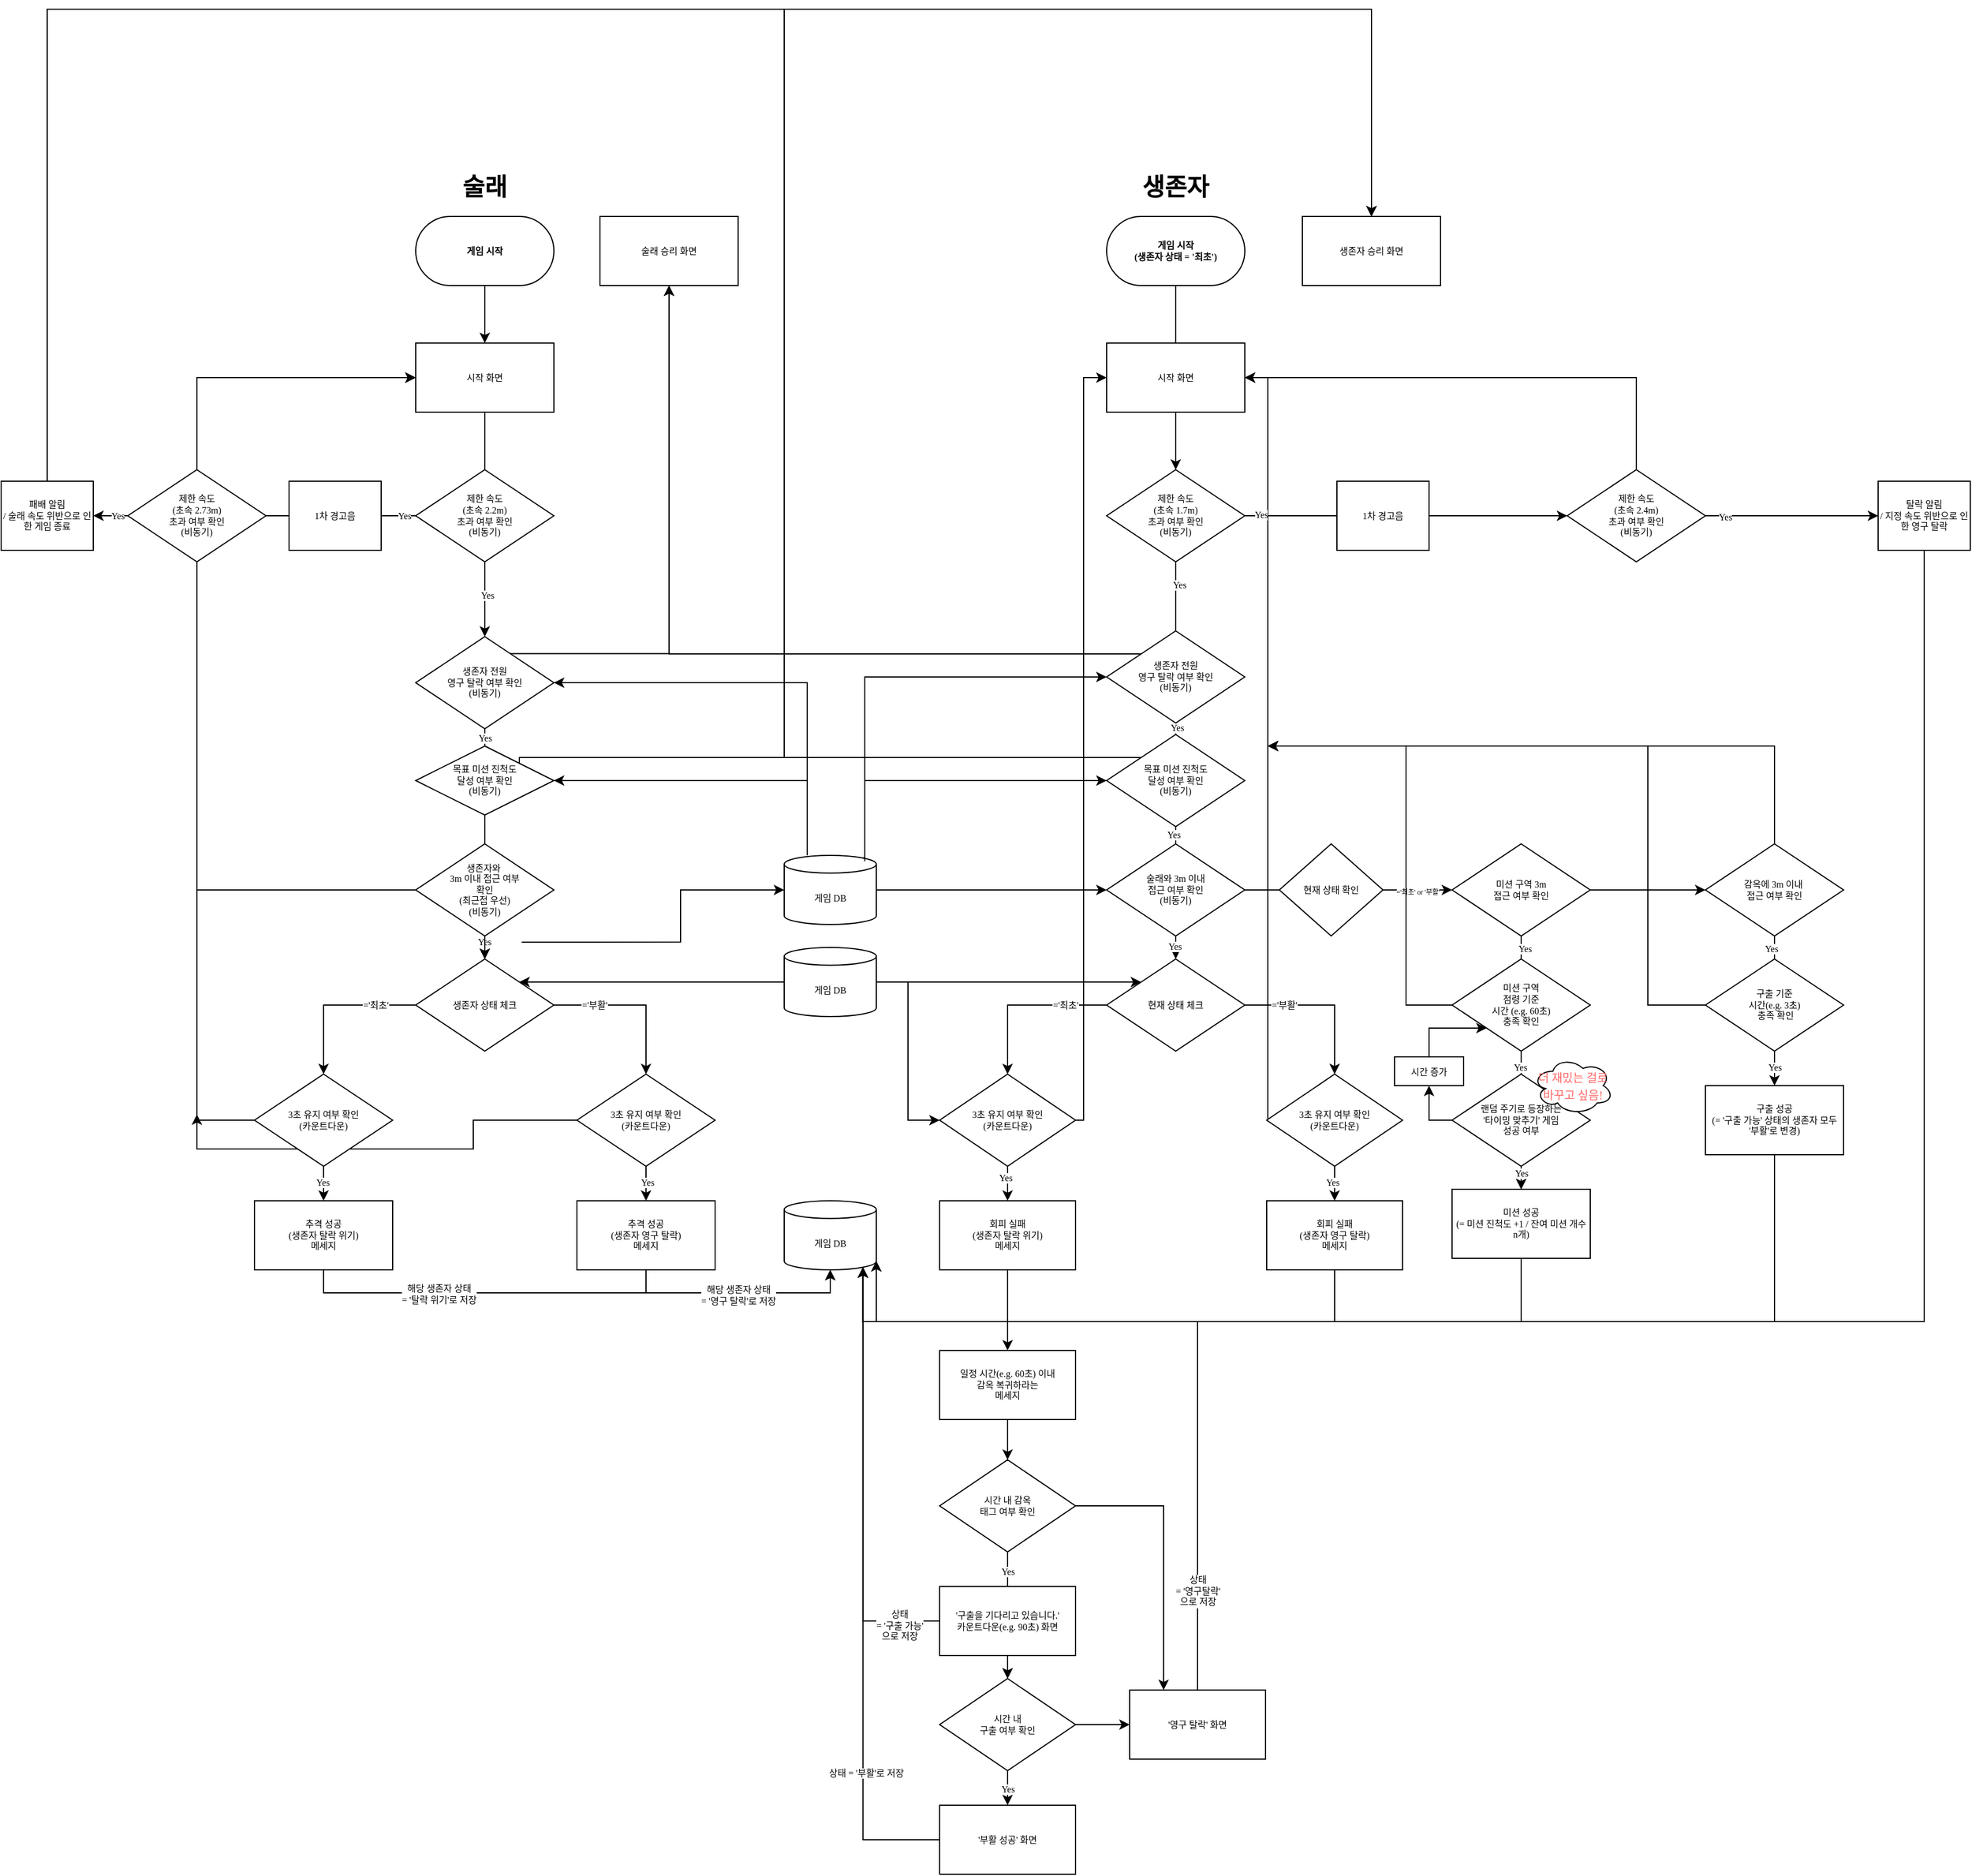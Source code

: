 <mxfile version="24.8.0">
  <diagram name="페이지-1" id="mHqAourDxLWUBjjNmepP">
    <mxGraphModel grid="1" page="1" gridSize="10" guides="1" tooltips="1" connect="1" arrows="1" fold="1" pageScale="1" pageWidth="827" pageHeight="1169" math="0" shadow="0">
      <root>
        <mxCell id="0" />
        <mxCell id="1" parent="0" />
        <mxCell id="IzsNU7jMBQwgcsb1FpVf-226" style="edgeStyle=orthogonalEdgeStyle;rounded=0;orthogonalLoop=1;jettySize=auto;html=1;exitX=0;exitY=0.5;exitDx=0;exitDy=0;fontFamily=pretendard;fontSource=%3Clink%20rel%3D%22stylesheet%22%20as%3D%22style%22%20crossorigin%20href%3D%22https%3A%2F%2Fcdn.jsdelivr.net%2Fgh%2Forioncactus%2Fpretendard%40v1.3.9%2Fdist%2Fweb%2Fvariable%2Fpretendardvariable.min.css%22%20%2F%3E;fontSize=8;" edge="1" parent="1" source="IzsNU7jMBQwgcsb1FpVf-32">
          <mxGeometry relative="1" as="geometry">
            <mxPoint x="-10" y="1080" as="targetPoint" />
            <mxPoint x="360" y="1120" as="sourcePoint" />
            <Array as="points">
              <mxPoint x="230" y="1085" />
              <mxPoint x="230" y="1110" />
              <mxPoint x="-10" y="1110" />
            </Array>
          </mxGeometry>
        </mxCell>
        <mxCell id="IzsNU7jMBQwgcsb1FpVf-82" style="edgeStyle=orthogonalEdgeStyle;rounded=0;orthogonalLoop=1;jettySize=auto;html=1;entryX=0;entryY=0.5;entryDx=0;entryDy=0;fontFamily=pretendard;fontSource=%3Clink%20rel%3D%22stylesheet%22%20as%3D%22style%22%20crossorigin%20href%3D%22https%3A%2F%2Fcdn.jsdelivr.net%2Fgh%2Forioncactus%2Fpretendard%40v1.3.9%2Fdist%2Fweb%2Fvariable%2Fpretendardvariable.min.css%22%20%2F%3E;fontSize=8;" edge="1" parent="1" source="mdggnLScHl-GK5U8O3dx-2" target="IzsNU7jMBQwgcsb1FpVf-42">
          <mxGeometry relative="1" as="geometry" />
        </mxCell>
        <mxCell id="IzsNU7jMBQwgcsb1FpVf-207" style="edgeStyle=orthogonalEdgeStyle;rounded=0;orthogonalLoop=1;jettySize=auto;html=1;entryX=1;entryY=0.5;entryDx=0;entryDy=0;fontFamily=pretendard;fontSource=%3Clink%20rel%3D%22stylesheet%22%20as%3D%22style%22%20crossorigin%20href%3D%22https%3A%2F%2Fcdn.jsdelivr.net%2Fgh%2Forioncactus%2Fpretendard%40v1.3.9%2Fdist%2Fweb%2Fvariable%2Fpretendardvariable.min.css%22%20%2F%3E;fontSize=8;" edge="1" parent="1" source="mdggnLScHl-GK5U8O3dx-2" target="IzsNU7jMBQwgcsb1FpVf-38">
          <mxGeometry relative="1" as="geometry">
            <Array as="points">
              <mxPoint x="520" y="705" />
            </Array>
          </mxGeometry>
        </mxCell>
        <mxCell id="mdggnLScHl-GK5U8O3dx-2" value="게임 DB" style="shape=cylinder3;whiteSpace=wrap;html=1;boundedLbl=1;backgroundOutline=1;size=7.667;fontFamily=pretendard;fontSource=%3Clink%20rel%3D%22stylesheet%22%20as%3D%22style%22%20crossorigin%20href%3D%22https%3A%2F%2Fcdn.jsdelivr.net%2Fgh%2Forioncactus%2Fpretendard%40v1.3.9%2Fdist%2Fweb%2Fvariable%2Fpretendardvariable.min.css%22%20%2F%3E;fontSize=8;" vertex="1" parent="1">
          <mxGeometry x="500" y="855" width="80" height="60" as="geometry" />
        </mxCell>
        <mxCell id="IzsNU7jMBQwgcsb1FpVf-43" value="" style="edgeStyle=orthogonalEdgeStyle;rounded=0;orthogonalLoop=1;jettySize=auto;html=1;fontFamily=pretendard;fontSource=%3Clink%20rel%3D%22stylesheet%22%20as%3D%22style%22%20crossorigin%20href%3D%22https%3A%2F%2Fcdn.jsdelivr.net%2Fgh%2Forioncactus%2Fpretendard%40v1.3.9%2Fdist%2Fweb%2Fvariable%2Fpretendardvariable.min.css%22%20%2F%3E;fontSize=8;" edge="1" parent="1" source="mdggnLScHl-GK5U8O3dx-3" target="mdggnLScHl-GK5U8O3dx-4">
          <mxGeometry relative="1" as="geometry" />
        </mxCell>
        <mxCell id="mdggnLScHl-GK5U8O3dx-3" value="게임 시작" style="rounded=1;whiteSpace=wrap;html=1;arcSize=50;fontStyle=1;fontFamily=pretendard;fontSource=%3Clink%20rel%3D%22stylesheet%22%20as%3D%22style%22%20crossorigin%20href%3D%22https%3A%2F%2Fcdn.jsdelivr.net%2Fgh%2Forioncactus%2Fpretendard%40v1.3.9%2Fdist%2Fweb%2Fvariable%2Fpretendardvariable.min.css%22%20%2F%3E;fontSize=8;" vertex="1" parent="1">
          <mxGeometry x="180" y="300" width="120" height="60" as="geometry" />
        </mxCell>
        <mxCell id="IzsNU7jMBQwgcsb1FpVf-44" value="" style="edgeStyle=orthogonalEdgeStyle;rounded=0;orthogonalLoop=1;jettySize=auto;html=1;entryX=0.5;entryY=0;entryDx=0;entryDy=0;fontFamily=pretendard;fontSource=%3Clink%20rel%3D%22stylesheet%22%20as%3D%22style%22%20crossorigin%20href%3D%22https%3A%2F%2Fcdn.jsdelivr.net%2Fgh%2Forioncactus%2Fpretendard%40v1.3.9%2Fdist%2Fweb%2Fvariable%2Fpretendardvariable.min.css%22%20%2F%3E;fontSize=8;" edge="1" parent="1" source="IzsNU7jMBQwgcsb1FpVf-38" target="IzsNU7jMBQwgcsb1FpVf-30">
          <mxGeometry relative="1" as="geometry">
            <Array as="points" />
          </mxGeometry>
        </mxCell>
        <mxCell id="IzsNU7jMBQwgcsb1FpVf-245" value="Yes" style="edgeLabel;html=1;align=center;verticalAlign=middle;resizable=0;points=[];fontFamily=pretendard;fontSource=%3Clink%20rel%3D%22stylesheet%22%20as%3D%22style%22%20crossorigin%20href%3D%22https%3A%2F%2Fcdn.jsdelivr.net%2Fgh%2Forioncactus%2Fpretendard%40v1.3.9%2Fdist%2Fweb%2Fvariable%2Fpretendardvariable.min.css%22%20%2F%3E;fontSize=8;" connectable="0" vertex="1" parent="IzsNU7jMBQwgcsb1FpVf-44">
          <mxGeometry x="-0.926" relative="1" as="geometry">
            <mxPoint as="offset" />
          </mxGeometry>
        </mxCell>
        <mxCell id="mdggnLScHl-GK5U8O3dx-4" value="시작 화면" style="rounded=0;whiteSpace=wrap;html=1;fontFamily=pretendard;fontSource=%3Clink%20rel%3D%22stylesheet%22%20as%3D%22style%22%20crossorigin%20href%3D%22https%3A%2F%2Fcdn.jsdelivr.net%2Fgh%2Forioncactus%2Fpretendard%40v1.3.9%2Fdist%2Fweb%2Fvariable%2Fpretendardvariable.min.css%22%20%2F%3E;fontSize=8;" vertex="1" parent="1">
          <mxGeometry x="180" y="410" width="120" height="60" as="geometry" />
        </mxCell>
        <mxCell id="IzsNU7jMBQwgcsb1FpVf-218" style="edgeStyle=orthogonalEdgeStyle;rounded=0;orthogonalLoop=1;jettySize=auto;html=1;entryX=0;entryY=0.5;entryDx=0;entryDy=0;fontFamily=pretendard;fontSource=%3Clink%20rel%3D%22stylesheet%22%20as%3D%22style%22%20crossorigin%20href%3D%22https%3A%2F%2Fcdn.jsdelivr.net%2Fgh%2Forioncactus%2Fpretendard%40v1.3.9%2Fdist%2Fweb%2Fvariable%2Fpretendardvariable.min.css%22%20%2F%3E;fontSize=8;" edge="1" parent="1" source="mdggnLScHl-GK5U8O3dx-5" target="mdggnLScHl-GK5U8O3dx-4">
          <mxGeometry relative="1" as="geometry">
            <mxPoint y="480" as="targetPoint" />
            <Array as="points">
              <mxPoint x="-10" y="885" />
              <mxPoint x="-10" y="440" />
            </Array>
          </mxGeometry>
        </mxCell>
        <mxCell id="IzsNU7jMBQwgcsb1FpVf-248" value="" style="edgeStyle=orthogonalEdgeStyle;rounded=0;orthogonalLoop=1;jettySize=auto;html=1;fontFamily=pretendard;fontSource=%3Clink%20rel%3D%22stylesheet%22%20as%3D%22style%22%20crossorigin%20href%3D%22https%3A%2F%2Fcdn.jsdelivr.net%2Fgh%2Forioncactus%2Fpretendard%40v1.3.9%2Fdist%2Fweb%2Fvariable%2Fpretendardvariable.min.css%22%20%2F%3E;fontSize=8;" edge="1" parent="1" source="mdggnLScHl-GK5U8O3dx-5" target="IzsNU7jMBQwgcsb1FpVf-30">
          <mxGeometry relative="1" as="geometry" />
        </mxCell>
        <mxCell id="mdggnLScHl-GK5U8O3dx-5" value="생존자와&amp;nbsp;&lt;br style=&quot;font-size: 8px;&quot;&gt;3m 이내 접근 여부&lt;br style=&quot;font-size: 8px;&quot;&gt;확인&lt;br style=&quot;font-size: 8px;&quot;&gt;(최근접 우선)&lt;br style=&quot;font-size: 8px;&quot;&gt;(비동기)" style="rhombus;whiteSpace=wrap;html=1;fontFamily=pretendard;fontSource=%3Clink%20rel%3D%22stylesheet%22%20as%3D%22style%22%20crossorigin%20href%3D%22https%3A%2F%2Fcdn.jsdelivr.net%2Fgh%2Forioncactus%2Fpretendard%40v1.3.9%2Fdist%2Fweb%2Fvariable%2Fpretendardvariable.min.css%22%20%2F%3E;fontSize=8;" vertex="1" parent="1">
          <mxGeometry x="180" y="845" width="120" height="80" as="geometry" />
        </mxCell>
        <mxCell id="IzsNU7jMBQwgcsb1FpVf-7" value="추격 성공&lt;br style=&quot;font-size: 8px;&quot;&gt;(생존자 탈락 위기) &lt;br style=&quot;font-size: 8px;&quot;&gt;메세지" style="rounded=0;whiteSpace=wrap;html=1;fontFamily=pretendard;fontSource=%3Clink%20rel%3D%22stylesheet%22%20as%3D%22style%22%20crossorigin%20href%3D%22https%3A%2F%2Fcdn.jsdelivr.net%2Fgh%2Forioncactus%2Fpretendard%40v1.3.9%2Fdist%2Fweb%2Fvariable%2Fpretendardvariable.min.css%22%20%2F%3E;fontSize=8;" vertex="1" parent="1">
          <mxGeometry x="40" y="1155" width="120" height="60" as="geometry" />
        </mxCell>
        <mxCell id="IzsNU7jMBQwgcsb1FpVf-56" value="" style="edgeStyle=orthogonalEdgeStyle;rounded=0;orthogonalLoop=1;jettySize=auto;html=1;fontFamily=pretendard;fontSource=%3Clink%20rel%3D%22stylesheet%22%20as%3D%22style%22%20crossorigin%20href%3D%22https%3A%2F%2Fcdn.jsdelivr.net%2Fgh%2Forioncactus%2Fpretendard%40v1.3.9%2Fdist%2Fweb%2Fvariable%2Fpretendardvariable.min.css%22%20%2F%3E;fontSize=8;" edge="1" parent="1" source="IzsNU7jMBQwgcsb1FpVf-9" target="IzsNU7jMBQwgcsb1FpVf-7">
          <mxGeometry relative="1" as="geometry" />
        </mxCell>
        <mxCell id="IzsNU7jMBQwgcsb1FpVf-256" value="Yes" style="edgeLabel;html=1;align=center;verticalAlign=middle;resizable=0;points=[];fontFamily=pretendard;fontSource=%3Clink%20rel%3D%22stylesheet%22%20as%3D%22style%22%20crossorigin%20href%3D%22https%3A%2F%2Fcdn.jsdelivr.net%2Fgh%2Forioncactus%2Fpretendard%40v1.3.9%2Fdist%2Fweb%2Fvariable%2Fpretendardvariable.min.css%22%20%2F%3E;fontSize=8;" connectable="0" vertex="1" parent="IzsNU7jMBQwgcsb1FpVf-56">
          <mxGeometry x="0.359" y="-1" relative="1" as="geometry">
            <mxPoint as="offset" />
          </mxGeometry>
        </mxCell>
        <mxCell id="IzsNU7jMBQwgcsb1FpVf-224" style="edgeStyle=orthogonalEdgeStyle;rounded=0;orthogonalLoop=1;jettySize=auto;html=1;entryX=0;entryY=0.5;entryDx=0;entryDy=0;fontFamily=pretendard;fontSource=%3Clink%20rel%3D%22stylesheet%22%20as%3D%22style%22%20crossorigin%20href%3D%22https%3A%2F%2Fcdn.jsdelivr.net%2Fgh%2Forioncactus%2Fpretendard%40v1.3.9%2Fdist%2Fweb%2Fvariable%2Fpretendardvariable.min.css%22%20%2F%3E;fontSize=8;" edge="1" parent="1" source="IzsNU7jMBQwgcsb1FpVf-9" target="mdggnLScHl-GK5U8O3dx-4">
          <mxGeometry relative="1" as="geometry">
            <mxPoint x="-20" y="990" as="targetPoint" />
            <Array as="points">
              <mxPoint x="-10" y="1085" />
              <mxPoint x="-10" y="440" />
            </Array>
          </mxGeometry>
        </mxCell>
        <mxCell id="IzsNU7jMBQwgcsb1FpVf-9" value="3초 유지 여부 확인&lt;br style=&quot;font-size: 8px;&quot;&gt;(카운트다운)" style="rhombus;whiteSpace=wrap;html=1;fontFamily=pretendard;fontSource=%3Clink%20rel%3D%22stylesheet%22%20as%3D%22style%22%20crossorigin%20href%3D%22https%3A%2F%2Fcdn.jsdelivr.net%2Fgh%2Forioncactus%2Fpretendard%40v1.3.9%2Fdist%2Fweb%2Fvariable%2Fpretendardvariable.min.css%22%20%2F%3E;fontSize=8;" vertex="1" parent="1">
          <mxGeometry x="40" y="1045" width="120" height="80" as="geometry" />
        </mxCell>
        <mxCell id="IzsNU7jMBQwgcsb1FpVf-126" style="edgeStyle=orthogonalEdgeStyle;rounded=0;orthogonalLoop=1;jettySize=auto;html=1;fontFamily=pretendard;fontSource=%3Clink%20rel%3D%22stylesheet%22%20as%3D%22style%22%20crossorigin%20href%3D%22https%3A%2F%2Fcdn.jsdelivr.net%2Fgh%2Forioncactus%2Fpretendard%40v1.3.9%2Fdist%2Fweb%2Fvariable%2Fpretendardvariable.min.css%22%20%2F%3E;fontSize=8;" edge="1" parent="1" source="IzsNU7jMBQwgcsb1FpVf-167" target="IzsNU7jMBQwgcsb1FpVf-88">
          <mxGeometry relative="1" as="geometry" />
        </mxCell>
        <mxCell id="IzsNU7jMBQwgcsb1FpVf-251" value="Yes" style="edgeLabel;html=1;align=center;verticalAlign=middle;resizable=0;points=[];fontFamily=pretendard;fontSource=%3Clink%20rel%3D%22stylesheet%22%20as%3D%22style%22%20crossorigin%20href%3D%22https%3A%2F%2Fcdn.jsdelivr.net%2Fgh%2Forioncactus%2Fpretendard%40v1.3.9%2Fdist%2Fweb%2Fvariable%2Fpretendardvariable.min.css%22%20%2F%3E;fontSize=8;" connectable="0" vertex="1" parent="IzsNU7jMBQwgcsb1FpVf-126">
          <mxGeometry x="-0.886" y="3" relative="1" as="geometry">
            <mxPoint as="offset" />
          </mxGeometry>
        </mxCell>
        <mxCell id="IzsNU7jMBQwgcsb1FpVf-252" value="Yes" style="edgeLabel;html=1;align=center;verticalAlign=middle;resizable=0;points=[];fontFamily=pretendard;fontSource=%3Clink%20rel%3D%22stylesheet%22%20as%3D%22style%22%20crossorigin%20href%3D%22https%3A%2F%2Fcdn.jsdelivr.net%2Fgh%2Forioncactus%2Fpretendard%40v1.3.9%2Fdist%2Fweb%2Fvariable%2Fpretendardvariable.min.css%22%20%2F%3E;fontSize=8;" connectable="0" vertex="1" parent="IzsNU7jMBQwgcsb1FpVf-126">
          <mxGeometry x="-0.165" y="1" relative="1" as="geometry">
            <mxPoint as="offset" />
          </mxGeometry>
        </mxCell>
        <mxCell id="IzsNU7jMBQwgcsb1FpVf-253" value="Yes" style="edgeLabel;html=1;align=center;verticalAlign=middle;resizable=0;points=[];fontFamily=pretendard;fontSource=%3Clink%20rel%3D%22stylesheet%22%20as%3D%22style%22%20crossorigin%20href%3D%22https%3A%2F%2Fcdn.jsdelivr.net%2Fgh%2Forioncactus%2Fpretendard%40v1.3.9%2Fdist%2Fweb%2Fvariable%2Fpretendardvariable.min.css%22%20%2F%3E;fontSize=8;" connectable="0" vertex="1" parent="IzsNU7jMBQwgcsb1FpVf-126">
          <mxGeometry x="0.375" y="-2" relative="1" as="geometry">
            <mxPoint as="offset" />
          </mxGeometry>
        </mxCell>
        <mxCell id="IzsNU7jMBQwgcsb1FpVf-254" value="Yes" style="edgeLabel;html=1;align=center;verticalAlign=middle;resizable=0;points=[];fontFamily=pretendard;fontSource=%3Clink%20rel%3D%22stylesheet%22%20as%3D%22style%22%20crossorigin%20href%3D%22https%3A%2F%2Fcdn.jsdelivr.net%2Fgh%2Forioncactus%2Fpretendard%40v1.3.9%2Fdist%2Fweb%2Fvariable%2Fpretendardvariable.min.css%22%20%2F%3E;fontSize=8;" connectable="0" vertex="1" parent="IzsNU7jMBQwgcsb1FpVf-126">
          <mxGeometry x="0.934" y="-1" relative="1" as="geometry">
            <mxPoint as="offset" />
          </mxGeometry>
        </mxCell>
        <mxCell id="IzsNU7jMBQwgcsb1FpVf-204" style="edgeStyle=orthogonalEdgeStyle;rounded=0;orthogonalLoop=1;jettySize=auto;html=1;entryX=0.5;entryY=0;entryDx=0;entryDy=0;fontFamily=pretendard;fontSource=%3Clink%20rel%3D%22stylesheet%22%20as%3D%22style%22%20crossorigin%20href%3D%22https%3A%2F%2Fcdn.jsdelivr.net%2Fgh%2Forioncactus%2Fpretendard%40v1.3.9%2Fdist%2Fweb%2Fvariable%2Fpretendardvariable.min.css%22%20%2F%3E;fontSize=8;" edge="1" parent="1" source="IzsNU7jMBQwgcsb1FpVf-20" target="IzsNU7jMBQwgcsb1FpVf-167">
          <mxGeometry relative="1" as="geometry" />
        </mxCell>
        <mxCell id="IzsNU7jMBQwgcsb1FpVf-20" value="게임 시작&lt;br style=&quot;font-size: 8px;&quot;&gt;(생존자 상태 = &#39;최초&#39;)" style="rounded=1;whiteSpace=wrap;html=1;arcSize=50;fontStyle=1;fontFamily=pretendard;fontSource=%3Clink%20rel%3D%22stylesheet%22%20as%3D%22style%22%20crossorigin%20href%3D%22https%3A%2F%2Fcdn.jsdelivr.net%2Fgh%2Forioncactus%2Fpretendard%40v1.3.9%2Fdist%2Fweb%2Fvariable%2Fpretendardvariable.min.css%22%20%2F%3E;fontSize=8;" vertex="1" parent="1">
          <mxGeometry x="780" y="300" width="120" height="60" as="geometry" />
        </mxCell>
        <mxCell id="IzsNU7jMBQwgcsb1FpVf-21" value="시작 화면" style="rounded=0;whiteSpace=wrap;html=1;fontFamily=pretendard;fontSource=%3Clink%20rel%3D%22stylesheet%22%20as%3D%22style%22%20crossorigin%20href%3D%22https%3A%2F%2Fcdn.jsdelivr.net%2Fgh%2Forioncactus%2Fpretendard%40v1.3.9%2Fdist%2Fweb%2Fvariable%2Fpretendardvariable.min.css%22%20%2F%3E;fontSize=8;" vertex="1" parent="1">
          <mxGeometry x="780" y="410" width="120" height="60" as="geometry" />
        </mxCell>
        <mxCell id="IzsNU7jMBQwgcsb1FpVf-146" style="edgeStyle=orthogonalEdgeStyle;rounded=0;orthogonalLoop=1;jettySize=auto;html=1;entryX=0;entryY=0.5;entryDx=0;entryDy=0;fontFamily=pretendard;fontSource=%3Clink%20rel%3D%22stylesheet%22%20as%3D%22style%22%20crossorigin%20href%3D%22https%3A%2F%2Fcdn.jsdelivr.net%2Fgh%2Forioncactus%2Fpretendard%40v1.3.9%2Fdist%2Fweb%2Fvariable%2Fpretendardvariable.min.css%22%20%2F%3E;fontSize=8;" edge="1" parent="1" source="IzsNU7jMBQwgcsb1FpVf-22" target="IzsNU7jMBQwgcsb1FpVf-84">
          <mxGeometry relative="1" as="geometry" />
        </mxCell>
        <mxCell id="IzsNU7jMBQwgcsb1FpVf-152" style="edgeStyle=orthogonalEdgeStyle;rounded=0;orthogonalLoop=1;jettySize=auto;html=1;fontFamily=pretendard;fontSource=%3Clink%20rel%3D%22stylesheet%22%20as%3D%22style%22%20crossorigin%20href%3D%22https%3A%2F%2Fcdn.jsdelivr.net%2Fgh%2Forioncactus%2Fpretendard%40v1.3.9%2Fdist%2Fweb%2Fvariable%2Fpretendardvariable.min.css%22%20%2F%3E;fontSize=8;" edge="1" parent="1" source="IzsNU7jMBQwgcsb1FpVf-22" target="IzsNU7jMBQwgcsb1FpVf-26">
          <mxGeometry relative="1" as="geometry" />
        </mxCell>
        <mxCell id="IzsNU7jMBQwgcsb1FpVf-268" value="Yes" style="edgeLabel;html=1;align=center;verticalAlign=middle;resizable=0;points=[];fontFamily=pretendard;fontSource=%3Clink%20rel%3D%22stylesheet%22%20as%3D%22style%22%20crossorigin%20href%3D%22https%3A%2F%2Fcdn.jsdelivr.net%2Fgh%2Forioncactus%2Fpretendard%40v1.3.9%2Fdist%2Fweb%2Fvariable%2Fpretendardvariable.min.css%22%20%2F%3E;fontSize=8;" connectable="0" vertex="1" parent="IzsNU7jMBQwgcsb1FpVf-152">
          <mxGeometry x="-0.902" y="3" relative="1" as="geometry">
            <mxPoint as="offset" />
          </mxGeometry>
        </mxCell>
        <mxCell id="IzsNU7jMBQwgcsb1FpVf-269" value="Yes" style="edgeLabel;html=1;align=center;verticalAlign=middle;resizable=0;points=[];fontFamily=pretendard;fontSource=%3Clink%20rel%3D%22stylesheet%22%20as%3D%22style%22%20crossorigin%20href%3D%22https%3A%2F%2Fcdn.jsdelivr.net%2Fgh%2Forioncactus%2Fpretendard%40v1.3.9%2Fdist%2Fweb%2Fvariable%2Fpretendardvariable.min.css%22%20%2F%3E;fontSize=8;" connectable="0" vertex="1" parent="IzsNU7jMBQwgcsb1FpVf-152">
          <mxGeometry x="0.037" y="-1" relative="1" as="geometry">
            <mxPoint as="offset" />
          </mxGeometry>
        </mxCell>
        <mxCell id="IzsNU7jMBQwgcsb1FpVf-22" value="미션 구역 3m &lt;br style=&quot;font-size: 8px;&quot;&gt;접근 여부 확인" style="rhombus;whiteSpace=wrap;html=1;fontFamily=pretendard;fontSource=%3Clink%20rel%3D%22stylesheet%22%20as%3D%22style%22%20crossorigin%20href%3D%22https%3A%2F%2Fcdn.jsdelivr.net%2Fgh%2Forioncactus%2Fpretendard%40v1.3.9%2Fdist%2Fweb%2Fvariable%2Fpretendardvariable.min.css%22%20%2F%3E;fontSize=8;" vertex="1" parent="1">
          <mxGeometry x="1080" y="845" width="120" height="80" as="geometry" />
        </mxCell>
        <mxCell id="IzsNU7jMBQwgcsb1FpVf-25" style="edgeStyle=orthogonalEdgeStyle;rounded=0;orthogonalLoop=1;jettySize=auto;html=1;exitX=0.5;exitY=1;exitDx=0;exitDy=0;fontFamily=pretendard;fontSource=%3Clink%20rel%3D%22stylesheet%22%20as%3D%22style%22%20crossorigin%20href%3D%22https%3A%2F%2Fcdn.jsdelivr.net%2Fgh%2Forioncactus%2Fpretendard%40v1.3.9%2Fdist%2Fweb%2Fvariable%2Fpretendardvariable.min.css%22%20%2F%3E;fontSize=8;" edge="1" parent="1">
          <mxGeometry relative="1" as="geometry">
            <mxPoint x="700" y="1175" as="sourcePoint" />
            <mxPoint x="700" y="1175" as="targetPoint" />
          </mxGeometry>
        </mxCell>
        <mxCell id="IzsNU7jMBQwgcsb1FpVf-26" value="미션 성공&lt;br style=&quot;font-size: 8px;&quot;&gt;(= 미션 진척도 +1 / 잔여 미션 개수 n개)" style="rounded=0;whiteSpace=wrap;html=1;fontFamily=pretendard;fontSource=%3Clink%20rel%3D%22stylesheet%22%20as%3D%22style%22%20crossorigin%20href%3D%22https%3A%2F%2Fcdn.jsdelivr.net%2Fgh%2Forioncactus%2Fpretendard%40v1.3.9%2Fdist%2Fweb%2Fvariable%2Fpretendardvariable.min.css%22%20%2F%3E;fontSize=8;" vertex="1" parent="1">
          <mxGeometry x="1080" y="1145" width="120" height="60" as="geometry" />
        </mxCell>
        <mxCell id="IzsNU7jMBQwgcsb1FpVf-27" value="목표 미션 진척도&lt;br style=&quot;font-size: 8px;&quot;&gt;달성 여부 확인&lt;br style=&quot;font-size: 8px;&quot;&gt;(비동기)" style="rhombus;whiteSpace=wrap;html=1;fontFamily=pretendard;fontSource=%3Clink%20rel%3D%22stylesheet%22%20as%3D%22style%22%20crossorigin%20href%3D%22https%3A%2F%2Fcdn.jsdelivr.net%2Fgh%2Forioncactus%2Fpretendard%40v1.3.9%2Fdist%2Fweb%2Fvariable%2Fpretendardvariable.min.css%22%20%2F%3E;fontSize=8;" vertex="1" parent="1">
          <mxGeometry x="180" y="760" width="120" height="60" as="geometry" />
        </mxCell>
        <mxCell id="IzsNU7jMBQwgcsb1FpVf-53" style="edgeStyle=orthogonalEdgeStyle;rounded=0;orthogonalLoop=1;jettySize=auto;html=1;entryX=0.5;entryY=0;entryDx=0;entryDy=0;fontFamily=pretendard;fontSource=%3Clink%20rel%3D%22stylesheet%22%20as%3D%22style%22%20crossorigin%20href%3D%22https%3A%2F%2Fcdn.jsdelivr.net%2Fgh%2Forioncactus%2Fpretendard%40v1.3.9%2Fdist%2Fweb%2Fvariable%2Fpretendardvariable.min.css%22%20%2F%3E;fontSize=8;" edge="1" parent="1" source="IzsNU7jMBQwgcsb1FpVf-30" target="IzsNU7jMBQwgcsb1FpVf-9">
          <mxGeometry relative="1" as="geometry" />
        </mxCell>
        <mxCell id="IzsNU7jMBQwgcsb1FpVf-135" value="=&#39;최초&#39;" style="edgeLabel;html=1;align=center;verticalAlign=middle;resizable=0;points=[];fontFamily=pretendard;fontSource=%3Clink%20rel%3D%22stylesheet%22%20as%3D%22style%22%20crossorigin%20href%3D%22https%3A%2F%2Fcdn.jsdelivr.net%2Fgh%2Forioncactus%2Fpretendard%40v1.3.9%2Fdist%2Fweb%2Fvariable%2Fpretendardvariable.min.css%22%20%2F%3E;fontSize=8;" connectable="0" vertex="1" parent="IzsNU7jMBQwgcsb1FpVf-53">
          <mxGeometry x="-0.501" y="2" relative="1" as="geometry">
            <mxPoint y="-2" as="offset" />
          </mxGeometry>
        </mxCell>
        <mxCell id="IzsNU7jMBQwgcsb1FpVf-54" style="edgeStyle=orthogonalEdgeStyle;rounded=0;orthogonalLoop=1;jettySize=auto;html=1;entryX=0.5;entryY=0;entryDx=0;entryDy=0;fontFamily=pretendard;fontSource=%3Clink%20rel%3D%22stylesheet%22%20as%3D%22style%22%20crossorigin%20href%3D%22https%3A%2F%2Fcdn.jsdelivr.net%2Fgh%2Forioncactus%2Fpretendard%40v1.3.9%2Fdist%2Fweb%2Fvariable%2Fpretendardvariable.min.css%22%20%2F%3E;fontSize=8;" edge="1" parent="1" source="IzsNU7jMBQwgcsb1FpVf-30" target="IzsNU7jMBQwgcsb1FpVf-32">
          <mxGeometry relative="1" as="geometry" />
        </mxCell>
        <mxCell id="IzsNU7jMBQwgcsb1FpVf-137" value="=&#39;부활&#39;" style="edgeLabel;html=1;align=center;verticalAlign=middle;resizable=0;points=[];fontFamily=pretendard;fontSource=%3Clink%20rel%3D%22stylesheet%22%20as%3D%22style%22%20crossorigin%20href%3D%22https%3A%2F%2Fcdn.jsdelivr.net%2Fgh%2Forioncactus%2Fpretendard%40v1.3.9%2Fdist%2Fweb%2Fvariable%2Fpretendardvariable.min.css%22%20%2F%3E;fontSize=8;" connectable="0" vertex="1" parent="IzsNU7jMBQwgcsb1FpVf-54">
          <mxGeometry x="-0.521" y="3" relative="1" as="geometry">
            <mxPoint x="1" y="3" as="offset" />
          </mxGeometry>
        </mxCell>
        <mxCell id="IzsNU7jMBQwgcsb1FpVf-30" value="생존자 상태 체크" style="rhombus;whiteSpace=wrap;html=1;fontFamily=pretendard;fontSource=%3Clink%20rel%3D%22stylesheet%22%20as%3D%22style%22%20crossorigin%20href%3D%22https%3A%2F%2Fcdn.jsdelivr.net%2Fgh%2Forioncactus%2Fpretendard%40v1.3.9%2Fdist%2Fweb%2Fvariable%2Fpretendardvariable.min.css%22%20%2F%3E;fontSize=8;" vertex="1" parent="1">
          <mxGeometry x="180" y="945" width="120" height="80" as="geometry" />
        </mxCell>
        <mxCell id="IzsNU7jMBQwgcsb1FpVf-31" value="추격 성공&lt;br style=&quot;font-size: 8px;&quot;&gt;(생존자 영구 탈락)&lt;br style=&quot;font-size: 8px;&quot;&gt;메세지" style="rounded=0;whiteSpace=wrap;html=1;fontFamily=pretendard;fontSource=%3Clink%20rel%3D%22stylesheet%22%20as%3D%22style%22%20crossorigin%20href%3D%22https%3A%2F%2Fcdn.jsdelivr.net%2Fgh%2Forioncactus%2Fpretendard%40v1.3.9%2Fdist%2Fweb%2Fvariable%2Fpretendardvariable.min.css%22%20%2F%3E;fontSize=8;" vertex="1" parent="1">
          <mxGeometry x="320" y="1155" width="120" height="60" as="geometry" />
        </mxCell>
        <mxCell id="IzsNU7jMBQwgcsb1FpVf-60" style="edgeStyle=orthogonalEdgeStyle;rounded=0;orthogonalLoop=1;jettySize=auto;html=1;entryX=0.5;entryY=0;entryDx=0;entryDy=0;fontFamily=pretendard;fontSource=%3Clink%20rel%3D%22stylesheet%22%20as%3D%22style%22%20crossorigin%20href%3D%22https%3A%2F%2Fcdn.jsdelivr.net%2Fgh%2Forioncactus%2Fpretendard%40v1.3.9%2Fdist%2Fweb%2Fvariable%2Fpretendardvariable.min.css%22%20%2F%3E;fontSize=8;" edge="1" parent="1" source="IzsNU7jMBQwgcsb1FpVf-32" target="IzsNU7jMBQwgcsb1FpVf-31">
          <mxGeometry relative="1" as="geometry" />
        </mxCell>
        <mxCell id="IzsNU7jMBQwgcsb1FpVf-257" value="Yes" style="edgeLabel;html=1;align=center;verticalAlign=middle;resizable=0;points=[];fontFamily=pretendard;fontSource=%3Clink%20rel%3D%22stylesheet%22%20as%3D%22style%22%20crossorigin%20href%3D%22https%3A%2F%2Fcdn.jsdelivr.net%2Fgh%2Forioncactus%2Fpretendard%40v1.3.9%2Fdist%2Fweb%2Fvariable%2Fpretendardvariable.min.css%22%20%2F%3E;fontSize=8;" connectable="0" vertex="1" parent="IzsNU7jMBQwgcsb1FpVf-60">
          <mxGeometry x="0.359" y="1" relative="1" as="geometry">
            <mxPoint as="offset" />
          </mxGeometry>
        </mxCell>
        <mxCell id="IzsNU7jMBQwgcsb1FpVf-32" value="3초 유지 여부 확인&lt;br style=&quot;font-size: 8px;&quot;&gt;(카운트다운)" style="rhombus;whiteSpace=wrap;html=1;fontFamily=pretendard;fontSource=%3Clink%20rel%3D%22stylesheet%22%20as%3D%22style%22%20crossorigin%20href%3D%22https%3A%2F%2Fcdn.jsdelivr.net%2Fgh%2Forioncactus%2Fpretendard%40v1.3.9%2Fdist%2Fweb%2Fvariable%2Fpretendardvariable.min.css%22%20%2F%3E;fontSize=8;" vertex="1" parent="1">
          <mxGeometry x="320" y="1045" width="120" height="80" as="geometry" />
        </mxCell>
        <mxCell id="IzsNU7jMBQwgcsb1FpVf-33" value="&lt;font style=&quot;font-size: 21px;&quot;&gt;술래&lt;/font&gt;" style="text;html=1;align=center;verticalAlign=middle;whiteSpace=wrap;rounded=0;fontStyle=1;fontFamily=pretendard;fontSource=%3Clink%20rel%3D%22stylesheet%22%20as%3D%22style%22%20crossorigin%20href%3D%22https%3A%2F%2Fcdn.jsdelivr.net%2Fgh%2Forioncactus%2Fpretendard%40v1.3.9%2Fdist%2Fweb%2Fvariable%2Fpretendardvariable.min.css%22%20%2F%3E;fontSize=21;" vertex="1" parent="1">
          <mxGeometry x="210" y="260" width="60" height="30" as="geometry" />
        </mxCell>
        <mxCell id="IzsNU7jMBQwgcsb1FpVf-35" value="&lt;font style=&quot;font-size: 21px;&quot;&gt;생존자&lt;/font&gt;" style="text;html=1;align=center;verticalAlign=middle;whiteSpace=wrap;rounded=0;fontStyle=1;fontFamily=pretendard;fontSource=%3Clink%20rel%3D%22stylesheet%22%20as%3D%22style%22%20crossorigin%20href%3D%22https%3A%2F%2Fcdn.jsdelivr.net%2Fgh%2Forioncactus%2Fpretendard%40v1.3.9%2Fdist%2Fweb%2Fvariable%2Fpretendardvariable.min.css%22%20%2F%3E;fontSize=21;" vertex="1" parent="1">
          <mxGeometry x="795" y="260" width="90" height="30" as="geometry" />
        </mxCell>
        <mxCell id="IzsNU7jMBQwgcsb1FpVf-39" value="술래 승리 화면" style="rounded=0;whiteSpace=wrap;html=1;fontFamily=pretendard;fontSource=%3Clink%20rel%3D%22stylesheet%22%20as%3D%22style%22%20crossorigin%20href%3D%22https%3A%2F%2Fcdn.jsdelivr.net%2Fgh%2Forioncactus%2Fpretendard%40v1.3.9%2Fdist%2Fweb%2Fvariable%2Fpretendardvariable.min.css%22%20%2F%3E;fontSize=8;" vertex="1" parent="1">
          <mxGeometry x="340" y="300" width="120" height="60" as="geometry" />
        </mxCell>
        <mxCell id="IzsNU7jMBQwgcsb1FpVf-40" value="생존자 승리 화면" style="rounded=0;whiteSpace=wrap;html=1;fontFamily=pretendard;fontSource=%3Clink%20rel%3D%22stylesheet%22%20as%3D%22style%22%20crossorigin%20href%3D%22https%3A%2F%2Fcdn.jsdelivr.net%2Fgh%2Forioncactus%2Fpretendard%40v1.3.9%2Fdist%2Fweb%2Fvariable%2Fpretendardvariable.min.css%22%20%2F%3E;fontSize=8;" vertex="1" parent="1">
          <mxGeometry x="950" y="300" width="120" height="60" as="geometry" />
        </mxCell>
        <mxCell id="IzsNU7jMBQwgcsb1FpVf-145" style="edgeStyle=orthogonalEdgeStyle;rounded=0;orthogonalLoop=1;jettySize=auto;html=1;entryX=0;entryY=0.5;entryDx=0;entryDy=0;fontFamily=pretendard;fontSource=%3Clink%20rel%3D%22stylesheet%22%20as%3D%22style%22%20crossorigin%20href%3D%22https%3A%2F%2Fcdn.jsdelivr.net%2Fgh%2Forioncactus%2Fpretendard%40v1.3.9%2Fdist%2Fweb%2Fvariable%2Fpretendardvariable.min.css%22%20%2F%3E;fontSize=8;" edge="1" parent="1" source="IzsNU7jMBQwgcsb1FpVf-42" target="IzsNU7jMBQwgcsb1FpVf-22">
          <mxGeometry relative="1" as="geometry" />
        </mxCell>
        <mxCell id="mSkNUsoHIlx_nRJ54L45-2" value="&lt;font style=&quot;font-size: 6px;&quot; face=&quot;pretendard&quot;&gt;=&#39;최초&#39; or &#39;부활&#39;&lt;/font&gt;" style="edgeLabel;html=1;align=center;verticalAlign=middle;resizable=0;points=[];" connectable="0" vertex="1" parent="IzsNU7jMBQwgcsb1FpVf-145">
          <mxGeometry x="0.765" y="-1" relative="1" as="geometry">
            <mxPoint x="-9" y="-1" as="offset" />
          </mxGeometry>
        </mxCell>
        <mxCell id="IzsNU7jMBQwgcsb1FpVf-42" value="술래와 3m 이내 &lt;br style=&quot;font-size: 8px;&quot;&gt;접근 여부 확인&lt;br style=&quot;font-size: 8px;&quot;&gt;(비동기)" style="rhombus;whiteSpace=wrap;html=1;fontFamily=pretendard;fontSource=%3Clink%20rel%3D%22stylesheet%22%20as%3D%22style%22%20crossorigin%20href%3D%22https%3A%2F%2Fcdn.jsdelivr.net%2Fgh%2Forioncactus%2Fpretendard%40v1.3.9%2Fdist%2Fweb%2Fvariable%2Fpretendardvariable.min.css%22%20%2F%3E;fontSize=8;" vertex="1" parent="1">
          <mxGeometry x="780" y="845" width="120" height="80" as="geometry" />
        </mxCell>
        <mxCell id="IzsNU7jMBQwgcsb1FpVf-45" style="edgeStyle=orthogonalEdgeStyle;rounded=0;orthogonalLoop=1;jettySize=auto;html=1;entryX=0;entryY=0.5;entryDx=0;entryDy=0;entryPerimeter=0;fontFamily=pretendard;fontSource=%3Clink%20rel%3D%22stylesheet%22%20as%3D%22style%22%20crossorigin%20href%3D%22https%3A%2F%2Fcdn.jsdelivr.net%2Fgh%2Forioncactus%2Fpretendard%40v1.3.9%2Fdist%2Fweb%2Fvariable%2Fpretendardvariable.min.css%22%20%2F%3E;fontSize=8;exitX=1.034;exitY=0.511;exitDx=0;exitDy=0;exitPerimeter=0;" edge="1" parent="1" source="IzsNU7jMBQwgcsb1FpVf-276" target="mdggnLScHl-GK5U8O3dx-2">
          <mxGeometry relative="1" as="geometry">
            <mxPoint x="250" y="930" as="sourcePoint" />
            <Array as="points">
              <mxPoint x="410" y="930" />
              <mxPoint x="410" y="885" />
            </Array>
          </mxGeometry>
        </mxCell>
        <mxCell id="IzsNU7jMBQwgcsb1FpVf-67" value="" style="edgeStyle=orthogonalEdgeStyle;rounded=0;orthogonalLoop=1;jettySize=auto;html=1;fontFamily=pretendard;fontSource=%3Clink%20rel%3D%22stylesheet%22%20as%3D%22style%22%20crossorigin%20href%3D%22https%3A%2F%2Fcdn.jsdelivr.net%2Fgh%2Forioncactus%2Fpretendard%40v1.3.9%2Fdist%2Fweb%2Fvariable%2Fpretendardvariable.min.css%22%20%2F%3E;fontSize=8;" edge="1" parent="1" source="mdggnLScHl-GK5U8O3dx-4" target="IzsNU7jMBQwgcsb1FpVf-38">
          <mxGeometry relative="1" as="geometry">
            <mxPoint x="240" y="470" as="sourcePoint" />
            <mxPoint x="240" y="680" as="targetPoint" />
          </mxGeometry>
        </mxCell>
        <mxCell id="IzsNU7jMBQwgcsb1FpVf-244" value="Yes" style="edgeLabel;html=1;align=center;verticalAlign=middle;resizable=0;points=[];fontFamily=pretendard;fontSource=%3Clink%20rel%3D%22stylesheet%22%20as%3D%22style%22%20crossorigin%20href%3D%22https%3A%2F%2Fcdn.jsdelivr.net%2Fgh%2Forioncactus%2Fpretendard%40v1.3.9%2Fdist%2Fweb%2Fvariable%2Fpretendardvariable.min.css%22%20%2F%3E;fontSize=8;" connectable="0" vertex="1" parent="IzsNU7jMBQwgcsb1FpVf-67">
          <mxGeometry x="0.625" y="2" relative="1" as="geometry">
            <mxPoint as="offset" />
          </mxGeometry>
        </mxCell>
        <mxCell id="IzsNU7jMBQwgcsb1FpVf-212" style="edgeStyle=orthogonalEdgeStyle;rounded=0;orthogonalLoop=1;jettySize=auto;html=1;exitX=0.674;exitY=0.184;exitDx=0;exitDy=0;entryX=0.5;entryY=1;entryDx=0;entryDy=0;exitPerimeter=0;fontFamily=pretendard;fontSource=%3Clink%20rel%3D%22stylesheet%22%20as%3D%22style%22%20crossorigin%20href%3D%22https%3A%2F%2Fcdn.jsdelivr.net%2Fgh%2Forioncactus%2Fpretendard%40v1.3.9%2Fdist%2Fweb%2Fvariable%2Fpretendardvariable.min.css%22%20%2F%3E;fontSize=8;" edge="1" parent="1" source="IzsNU7jMBQwgcsb1FpVf-38" target="IzsNU7jMBQwgcsb1FpVf-39">
          <mxGeometry relative="1" as="geometry">
            <Array as="points">
              <mxPoint x="400" y="680" />
            </Array>
          </mxGeometry>
        </mxCell>
        <mxCell id="IzsNU7jMBQwgcsb1FpVf-38" value="생존자 전원&lt;div style=&quot;font-size: 8px;&quot;&gt;영구 탈락 여부 확인&lt;br style=&quot;font-size: 8px;&quot;&gt;(비동기)&lt;/div&gt;" style="rhombus;whiteSpace=wrap;html=1;fontFamily=pretendard;fontSource=%3Clink%20rel%3D%22stylesheet%22%20as%3D%22style%22%20crossorigin%20href%3D%22https%3A%2F%2Fcdn.jsdelivr.net%2Fgh%2Forioncactus%2Fpretendard%40v1.3.9%2Fdist%2Fweb%2Fvariable%2Fpretendardvariable.min.css%22%20%2F%3E;fontSize=8;" vertex="1" parent="1">
          <mxGeometry x="180" y="665" width="120" height="80" as="geometry" />
        </mxCell>
        <mxCell id="IzsNU7jMBQwgcsb1FpVf-69" value="게임 DB" style="shape=cylinder3;whiteSpace=wrap;html=1;boundedLbl=1;backgroundOutline=1;size=7.667;fontFamily=pretendard;fontSource=%3Clink%20rel%3D%22stylesheet%22%20as%3D%22style%22%20crossorigin%20href%3D%22https%3A%2F%2Fcdn.jsdelivr.net%2Fgh%2Forioncactus%2Fpretendard%40v1.3.9%2Fdist%2Fweb%2Fvariable%2Fpretendardvariable.min.css%22%20%2F%3E;fontSize=8;" vertex="1" parent="1">
          <mxGeometry x="500" y="1155" width="80" height="60" as="geometry" />
        </mxCell>
        <mxCell id="IzsNU7jMBQwgcsb1FpVf-72" style="edgeStyle=orthogonalEdgeStyle;rounded=0;orthogonalLoop=1;jettySize=auto;html=1;entryX=0.5;entryY=1;entryDx=0;entryDy=0;entryPerimeter=0;fontFamily=pretendard;fontSource=%3Clink%20rel%3D%22stylesheet%22%20as%3D%22style%22%20crossorigin%20href%3D%22https%3A%2F%2Fcdn.jsdelivr.net%2Fgh%2Forioncactus%2Fpretendard%40v1.3.9%2Fdist%2Fweb%2Fvariable%2Fpretendardvariable.min.css%22%20%2F%3E;fontSize=8;" edge="1" parent="1" source="IzsNU7jMBQwgcsb1FpVf-7" target="IzsNU7jMBQwgcsb1FpVf-69">
          <mxGeometry relative="1" as="geometry">
            <Array as="points">
              <mxPoint x="100" y="1235" />
              <mxPoint x="540" y="1235" />
            </Array>
          </mxGeometry>
        </mxCell>
        <mxCell id="IzsNU7jMBQwgcsb1FpVf-277" value="해당 생존자 상태 &lt;br style=&quot;font-size: 8px;&quot;&gt;= &#39;탈락 위기&#39;로 저장" style="edgeLabel;html=1;align=center;verticalAlign=middle;resizable=0;points=[];fontFamily=pretendard;fontSource=%3Clink%20rel%3D%22stylesheet%22%20as%3D%22style%22%20crossorigin%20href%3D%22https%3A%2F%2Fcdn.jsdelivr.net%2Fgh%2Forioncactus%2Fpretendard%40v1.3.9%2Fdist%2Fweb%2Fvariable%2Fpretendardvariable.min.css%22%20%2F%3E;fontSize=8;" connectable="0" vertex="1" parent="IzsNU7jMBQwgcsb1FpVf-72">
          <mxGeometry x="-0.646" y="-1" relative="1" as="geometry">
            <mxPoint x="35" as="offset" />
          </mxGeometry>
        </mxCell>
        <mxCell id="IzsNU7jMBQwgcsb1FpVf-77" style="edgeStyle=orthogonalEdgeStyle;rounded=0;orthogonalLoop=1;jettySize=auto;html=1;entryX=1;entryY=0;entryDx=0;entryDy=0;fontFamily=pretendard;fontSource=%3Clink%20rel%3D%22stylesheet%22%20as%3D%22style%22%20crossorigin%20href%3D%22https%3A%2F%2Fcdn.jsdelivr.net%2Fgh%2Forioncactus%2Fpretendard%40v1.3.9%2Fdist%2Fweb%2Fvariable%2Fpretendardvariable.min.css%22%20%2F%3E;fontSize=8;" edge="1" parent="1" source="IzsNU7jMBQwgcsb1FpVf-73" target="IzsNU7jMBQwgcsb1FpVf-30">
          <mxGeometry relative="1" as="geometry" />
        </mxCell>
        <mxCell id="IzsNU7jMBQwgcsb1FpVf-127" style="edgeStyle=orthogonalEdgeStyle;rounded=0;orthogonalLoop=1;jettySize=auto;html=1;entryX=0;entryY=0.5;entryDx=0;entryDy=0;fontFamily=pretendard;fontSource=%3Clink%20rel%3D%22stylesheet%22%20as%3D%22style%22%20crossorigin%20href%3D%22https%3A%2F%2Fcdn.jsdelivr.net%2Fgh%2Forioncactus%2Fpretendard%40v1.3.9%2Fdist%2Fweb%2Fvariable%2Fpretendardvariable.min.css%22%20%2F%3E;fontSize=8;" edge="1" parent="1" source="IzsNU7jMBQwgcsb1FpVf-73" target="IzsNU7jMBQwgcsb1FpVf-115">
          <mxGeometry relative="1" as="geometry" />
        </mxCell>
        <mxCell id="IzsNU7jMBQwgcsb1FpVf-140" style="edgeStyle=orthogonalEdgeStyle;rounded=0;orthogonalLoop=1;jettySize=auto;html=1;entryX=0;entryY=0;entryDx=0;entryDy=0;fontFamily=pretendard;fontSource=%3Clink%20rel%3D%22stylesheet%22%20as%3D%22style%22%20crossorigin%20href%3D%22https%3A%2F%2Fcdn.jsdelivr.net%2Fgh%2Forioncactus%2Fpretendard%40v1.3.9%2Fdist%2Fweb%2Fvariable%2Fpretendardvariable.min.css%22%20%2F%3E;fontSize=8;" edge="1" parent="1" source="IzsNU7jMBQwgcsb1FpVf-73" target="IzsNU7jMBQwgcsb1FpVf-88">
          <mxGeometry relative="1" as="geometry" />
        </mxCell>
        <mxCell id="IzsNU7jMBQwgcsb1FpVf-73" value="게임 DB" style="shape=cylinder3;whiteSpace=wrap;html=1;boundedLbl=1;backgroundOutline=1;size=7.667;fontFamily=pretendard;fontSource=%3Clink%20rel%3D%22stylesheet%22%20as%3D%22style%22%20crossorigin%20href%3D%22https%3A%2F%2Fcdn.jsdelivr.net%2Fgh%2Forioncactus%2Fpretendard%40v1.3.9%2Fdist%2Fweb%2Fvariable%2Fpretendardvariable.min.css%22%20%2F%3E;fontSize=8;" vertex="1" parent="1">
          <mxGeometry x="500" y="935" width="80" height="60" as="geometry" />
        </mxCell>
        <mxCell id="IzsNU7jMBQwgcsb1FpVf-78" value="목표 미션 진척도&lt;br style=&quot;font-size: 8px;&quot;&gt;달성 여부 확인&lt;br style=&quot;font-size: 8px;&quot;&gt;(비동기)" style="rhombus;whiteSpace=wrap;html=1;fontFamily=pretendard;fontSource=%3Clink%20rel%3D%22stylesheet%22%20as%3D%22style%22%20crossorigin%20href%3D%22https%3A%2F%2Fcdn.jsdelivr.net%2Fgh%2Forioncactus%2Fpretendard%40v1.3.9%2Fdist%2Fweb%2Fvariable%2Fpretendardvariable.min.css%22%20%2F%3E;fontSize=8;" vertex="1" parent="1">
          <mxGeometry x="780" y="750" width="120" height="80" as="geometry" />
        </mxCell>
        <mxCell id="IzsNU7jMBQwgcsb1FpVf-213" style="edgeStyle=orthogonalEdgeStyle;rounded=0;orthogonalLoop=1;jettySize=auto;html=1;exitX=0;exitY=0;exitDx=0;exitDy=0;entryX=0.5;entryY=1;entryDx=0;entryDy=0;fontFamily=pretendard;fontSource=%3Clink%20rel%3D%22stylesheet%22%20as%3D%22style%22%20crossorigin%20href%3D%22https%3A%2F%2Fcdn.jsdelivr.net%2Fgh%2Forioncactus%2Fpretendard%40v1.3.9%2Fdist%2Fweb%2Fvariable%2Fpretendardvariable.min.css%22%20%2F%3E;fontSize=8;" edge="1" parent="1" source="IzsNU7jMBQwgcsb1FpVf-79" target="IzsNU7jMBQwgcsb1FpVf-39">
          <mxGeometry relative="1" as="geometry">
            <mxPoint x="500" y="390" as="targetPoint" />
            <Array as="points">
              <mxPoint x="400" y="680" />
            </Array>
          </mxGeometry>
        </mxCell>
        <mxCell id="IzsNU7jMBQwgcsb1FpVf-79" value="생존자 전원&lt;div style=&quot;font-size: 8px;&quot;&gt;영구 탈락 여부 확인&lt;br style=&quot;font-size: 8px;&quot;&gt;(비동기)&lt;br style=&quot;font-size: 8px;&quot;&gt;&lt;/div&gt;" style="rhombus;whiteSpace=wrap;html=1;fontFamily=pretendard;fontSource=%3Clink%20rel%3D%22stylesheet%22%20as%3D%22style%22%20crossorigin%20href%3D%22https%3A%2F%2Fcdn.jsdelivr.net%2Fgh%2Forioncactus%2Fpretendard%40v1.3.9%2Fdist%2Fweb%2Fvariable%2Fpretendardvariable.min.css%22%20%2F%3E;fontSize=8;" vertex="1" parent="1">
          <mxGeometry x="780" y="660" width="120" height="80" as="geometry" />
        </mxCell>
        <mxCell id="IzsNU7jMBQwgcsb1FpVf-155" style="edgeStyle=orthogonalEdgeStyle;rounded=0;orthogonalLoop=1;jettySize=auto;html=1;fontFamily=pretendard;fontSource=%3Clink%20rel%3D%22stylesheet%22%20as%3D%22style%22%20crossorigin%20href%3D%22https%3A%2F%2Fcdn.jsdelivr.net%2Fgh%2Forioncactus%2Fpretendard%40v1.3.9%2Fdist%2Fweb%2Fvariable%2Fpretendardvariable.min.css%22%20%2F%3E;fontSize=8;" edge="1" parent="1" source="IzsNU7jMBQwgcsb1FpVf-84" target="IzsNU7jMBQwgcsb1FpVf-85">
          <mxGeometry relative="1" as="geometry" />
        </mxCell>
        <mxCell id="IzsNU7jMBQwgcsb1FpVf-266" value="Yes" style="edgeLabel;html=1;align=center;verticalAlign=middle;resizable=0;points=[];fontFamily=pretendard;fontSource=%3Clink%20rel%3D%22stylesheet%22%20as%3D%22style%22%20crossorigin%20href%3D%22https%3A%2F%2Fcdn.jsdelivr.net%2Fgh%2Forioncactus%2Fpretendard%40v1.3.9%2Fdist%2Fweb%2Fvariable%2Fpretendardvariable.min.css%22%20%2F%3E;fontSize=8;" connectable="0" vertex="1" parent="IzsNU7jMBQwgcsb1FpVf-155">
          <mxGeometry x="0.748" relative="1" as="geometry">
            <mxPoint as="offset" />
          </mxGeometry>
        </mxCell>
        <mxCell id="IzsNU7jMBQwgcsb1FpVf-267" value="Yes" style="edgeLabel;html=1;align=center;verticalAlign=middle;resizable=0;points=[];fontFamily=pretendard;fontSource=%3Clink%20rel%3D%22stylesheet%22%20as%3D%22style%22%20crossorigin%20href%3D%22https%3A%2F%2Fcdn.jsdelivr.net%2Fgh%2Forioncactus%2Fpretendard%40v1.3.9%2Fdist%2Fweb%2Fvariable%2Fpretendardvariable.min.css%22%20%2F%3E;fontSize=8;" connectable="0" vertex="1" parent="IzsNU7jMBQwgcsb1FpVf-155">
          <mxGeometry x="-0.837" y="-3" relative="1" as="geometry">
            <mxPoint as="offset" />
          </mxGeometry>
        </mxCell>
        <mxCell id="IzsNU7jMBQwgcsb1FpVf-238" style="edgeStyle=orthogonalEdgeStyle;rounded=0;orthogonalLoop=1;jettySize=auto;html=1;fontFamily=pretendard;fontSource=%3Clink%20rel%3D%22stylesheet%22%20as%3D%22style%22%20crossorigin%20href%3D%22https%3A%2F%2Fcdn.jsdelivr.net%2Fgh%2Forioncactus%2Fpretendard%40v1.3.9%2Fdist%2Fweb%2Fvariable%2Fpretendardvariable.min.css%22%20%2F%3E;fontSize=8;" edge="1" parent="1" source="IzsNU7jMBQwgcsb1FpVf-84">
          <mxGeometry relative="1" as="geometry">
            <mxPoint x="920" y="760" as="targetPoint" />
            <Array as="points">
              <mxPoint x="1360" y="760" />
            </Array>
          </mxGeometry>
        </mxCell>
        <mxCell id="IzsNU7jMBQwgcsb1FpVf-84" value="감옥에 3m 이내&amp;nbsp;&lt;br style=&quot;font-size: 8px;&quot;&gt;접근 여부 확인" style="rhombus;whiteSpace=wrap;html=1;fontFamily=pretendard;fontSource=%3Clink%20rel%3D%22stylesheet%22%20as%3D%22style%22%20crossorigin%20href%3D%22https%3A%2F%2Fcdn.jsdelivr.net%2Fgh%2Forioncactus%2Fpretendard%40v1.3.9%2Fdist%2Fweb%2Fvariable%2Fpretendardvariable.min.css%22%20%2F%3E;fontSize=8;" vertex="1" parent="1">
          <mxGeometry x="1300" y="845" width="120" height="80" as="geometry" />
        </mxCell>
        <mxCell id="IzsNU7jMBQwgcsb1FpVf-85" value="구출 성공&lt;br style=&quot;font-size: 8px;&quot;&gt;(= &#39;구출 가능&#39; 상태의 생존자 모두 &#39;부활&#39;로 변경)" style="rounded=0;whiteSpace=wrap;html=1;fontFamily=pretendard;fontSource=%3Clink%20rel%3D%22stylesheet%22%20as%3D%22style%22%20crossorigin%20href%3D%22https%3A%2F%2Fcdn.jsdelivr.net%2Fgh%2Forioncactus%2Fpretendard%40v1.3.9%2Fdist%2Fweb%2Fvariable%2Fpretendardvariable.min.css%22%20%2F%3E;fontSize=8;" vertex="1" parent="1">
          <mxGeometry x="1300" y="1055" width="120" height="60" as="geometry" />
        </mxCell>
        <mxCell id="IzsNU7jMBQwgcsb1FpVf-88" value="현재 상태 체크" style="rhombus;whiteSpace=wrap;html=1;fontFamily=pretendard;fontSource=%3Clink%20rel%3D%22stylesheet%22%20as%3D%22style%22%20crossorigin%20href%3D%22https%3A%2F%2Fcdn.jsdelivr.net%2Fgh%2Forioncactus%2Fpretendard%40v1.3.9%2Fdist%2Fweb%2Fvariable%2Fpretendardvariable.min.css%22%20%2F%3E;fontSize=8;" vertex="1" parent="1">
          <mxGeometry x="780" y="945" width="120" height="80" as="geometry" />
        </mxCell>
        <mxCell id="IzsNU7jMBQwgcsb1FpVf-164" style="edgeStyle=orthogonalEdgeStyle;rounded=0;orthogonalLoop=1;jettySize=auto;html=1;entryX=0.5;entryY=0;entryDx=0;entryDy=0;fontFamily=pretendard;fontSource=%3Clink%20rel%3D%22stylesheet%22%20as%3D%22style%22%20crossorigin%20href%3D%22https%3A%2F%2Fcdn.jsdelivr.net%2Fgh%2Forioncactus%2Fpretendard%40v1.3.9%2Fdist%2Fweb%2Fvariable%2Fpretendardvariable.min.css%22%20%2F%3E;fontSize=8;" edge="1" parent="1" source="IzsNU7jMBQwgcsb1FpVf-113" target="IzsNU7jMBQwgcsb1FpVf-158">
          <mxGeometry relative="1" as="geometry" />
        </mxCell>
        <mxCell id="IzsNU7jMBQwgcsb1FpVf-113" value="회피 실패&lt;br style=&quot;font-size: 8px;&quot;&gt;(생존자 탈락 위기) &lt;br style=&quot;font-size: 8px;&quot;&gt;메세지" style="rounded=0;whiteSpace=wrap;html=1;fontFamily=pretendard;fontSource=%3Clink%20rel%3D%22stylesheet%22%20as%3D%22style%22%20crossorigin%20href%3D%22https%3A%2F%2Fcdn.jsdelivr.net%2Fgh%2Forioncactus%2Fpretendard%40v1.3.9%2Fdist%2Fweb%2Fvariable%2Fpretendardvariable.min.css%22%20%2F%3E;fontSize=8;" vertex="1" parent="1">
          <mxGeometry x="635" y="1155" width="118" height="60" as="geometry" />
        </mxCell>
        <mxCell id="IzsNU7jMBQwgcsb1FpVf-114" value="" style="edgeStyle=orthogonalEdgeStyle;rounded=0;orthogonalLoop=1;jettySize=auto;html=1;fontFamily=pretendard;fontSource=%3Clink%20rel%3D%22stylesheet%22%20as%3D%22style%22%20crossorigin%20href%3D%22https%3A%2F%2Fcdn.jsdelivr.net%2Fgh%2Forioncactus%2Fpretendard%40v1.3.9%2Fdist%2Fweb%2Fvariable%2Fpretendardvariable.min.css%22%20%2F%3E;fontSize=8;" edge="1" parent="1" source="IzsNU7jMBQwgcsb1FpVf-115" target="IzsNU7jMBQwgcsb1FpVf-113">
          <mxGeometry relative="1" as="geometry" />
        </mxCell>
        <mxCell id="IzsNU7jMBQwgcsb1FpVf-258" value="Yes" style="edgeLabel;html=1;align=center;verticalAlign=middle;resizable=0;points=[];fontFamily=pretendard;fontSource=%3Clink%20rel%3D%22stylesheet%22%20as%3D%22style%22%20crossorigin%20href%3D%22https%3A%2F%2Fcdn.jsdelivr.net%2Fgh%2Forioncactus%2Fpretendard%40v1.3.9%2Fdist%2Fweb%2Fvariable%2Fpretendardvariable.min.css%22%20%2F%3E;fontSize=8;" connectable="0" vertex="1" parent="IzsNU7jMBQwgcsb1FpVf-114">
          <mxGeometry x="0.207" y="-2" relative="1" as="geometry">
            <mxPoint as="offset" />
          </mxGeometry>
        </mxCell>
        <mxCell id="IzsNU7jMBQwgcsb1FpVf-227" style="edgeStyle=orthogonalEdgeStyle;rounded=0;orthogonalLoop=1;jettySize=auto;html=1;entryX=0;entryY=0.5;entryDx=0;entryDy=0;fontFamily=pretendard;fontSource=%3Clink%20rel%3D%22stylesheet%22%20as%3D%22style%22%20crossorigin%20href%3D%22https%3A%2F%2Fcdn.jsdelivr.net%2Fgh%2Forioncactus%2Fpretendard%40v1.3.9%2Fdist%2Fweb%2Fvariable%2Fpretendardvariable.min.css%22%20%2F%3E;fontSize=8;" edge="1" parent="1" source="IzsNU7jMBQwgcsb1FpVf-115" target="IzsNU7jMBQwgcsb1FpVf-21">
          <mxGeometry relative="1" as="geometry">
            <Array as="points">
              <mxPoint x="760" y="1085" />
              <mxPoint x="760" y="440" />
            </Array>
          </mxGeometry>
        </mxCell>
        <mxCell id="IzsNU7jMBQwgcsb1FpVf-115" value="3초 유지 여부 확인&lt;br style=&quot;font-size: 8px;&quot;&gt;(카운트다운)" style="rhombus;whiteSpace=wrap;html=1;fontFamily=pretendard;fontSource=%3Clink%20rel%3D%22stylesheet%22%20as%3D%22style%22%20crossorigin%20href%3D%22https%3A%2F%2Fcdn.jsdelivr.net%2Fgh%2Forioncactus%2Fpretendard%40v1.3.9%2Fdist%2Fweb%2Fvariable%2Fpretendardvariable.min.css%22%20%2F%3E;fontSize=8;" vertex="1" parent="1">
          <mxGeometry x="635" y="1045" width="118" height="80" as="geometry" />
        </mxCell>
        <mxCell id="IzsNU7jMBQwgcsb1FpVf-118" value="회피 실패&lt;br style=&quot;font-size: 8px;&quot;&gt;(생존자 영구 탈락)&lt;br style=&quot;font-size: 8px;&quot;&gt;메세지" style="rounded=0;whiteSpace=wrap;html=1;fontFamily=pretendard;fontSource=%3Clink%20rel%3D%22stylesheet%22%20as%3D%22style%22%20crossorigin%20href%3D%22https%3A%2F%2Fcdn.jsdelivr.net%2Fgh%2Forioncactus%2Fpretendard%40v1.3.9%2Fdist%2Fweb%2Fvariable%2Fpretendardvariable.min.css%22%20%2F%3E;fontSize=8;" vertex="1" parent="1">
          <mxGeometry x="919" y="1155" width="118" height="60" as="geometry" />
        </mxCell>
        <mxCell id="IzsNU7jMBQwgcsb1FpVf-119" style="edgeStyle=orthogonalEdgeStyle;rounded=0;orthogonalLoop=1;jettySize=auto;html=1;entryX=0.5;entryY=0;entryDx=0;entryDy=0;fontFamily=pretendard;fontSource=%3Clink%20rel%3D%22stylesheet%22%20as%3D%22style%22%20crossorigin%20href%3D%22https%3A%2F%2Fcdn.jsdelivr.net%2Fgh%2Forioncactus%2Fpretendard%40v1.3.9%2Fdist%2Fweb%2Fvariable%2Fpretendardvariable.min.css%22%20%2F%3E;fontSize=8;" edge="1" parent="1" source="IzsNU7jMBQwgcsb1FpVf-120" target="IzsNU7jMBQwgcsb1FpVf-118">
          <mxGeometry relative="1" as="geometry" />
        </mxCell>
        <mxCell id="IzsNU7jMBQwgcsb1FpVf-259" value="Yes" style="edgeLabel;html=1;align=center;verticalAlign=middle;resizable=0;points=[];fontFamily=pretendard;fontSource=%3Clink%20rel%3D%22stylesheet%22%20as%3D%22style%22%20crossorigin%20href%3D%22https%3A%2F%2Fcdn.jsdelivr.net%2Fgh%2Forioncactus%2Fpretendard%40v1.3.9%2Fdist%2Fweb%2Fvariable%2Fpretendardvariable.min.css%22%20%2F%3E;fontSize=8;" connectable="0" vertex="1" parent="IzsNU7jMBQwgcsb1FpVf-119">
          <mxGeometry x="0.06" y="2" relative="1" as="geometry">
            <mxPoint as="offset" />
          </mxGeometry>
        </mxCell>
        <mxCell id="IzsNU7jMBQwgcsb1FpVf-228" style="edgeStyle=orthogonalEdgeStyle;rounded=0;orthogonalLoop=1;jettySize=auto;html=1;entryX=1;entryY=0.5;entryDx=0;entryDy=0;fontFamily=pretendard;fontSource=%3Clink%20rel%3D%22stylesheet%22%20as%3D%22style%22%20crossorigin%20href%3D%22https%3A%2F%2Fcdn.jsdelivr.net%2Fgh%2Forioncactus%2Fpretendard%40v1.3.9%2Fdist%2Fweb%2Fvariable%2Fpretendardvariable.min.css%22%20%2F%3E;fontSize=8;" edge="1" parent="1" source="IzsNU7jMBQwgcsb1FpVf-120" target="IzsNU7jMBQwgcsb1FpVf-21">
          <mxGeometry relative="1" as="geometry">
            <Array as="points">
              <mxPoint x="920" y="440" />
            </Array>
          </mxGeometry>
        </mxCell>
        <mxCell id="IzsNU7jMBQwgcsb1FpVf-120" value="3초 유지 여부 확인&lt;br style=&quot;font-size: 8px;&quot;&gt;(카운트다운)" style="rhombus;whiteSpace=wrap;html=1;fontFamily=pretendard;fontSource=%3Clink%20rel%3D%22stylesheet%22%20as%3D%22style%22%20crossorigin%20href%3D%22https%3A%2F%2Fcdn.jsdelivr.net%2Fgh%2Forioncactus%2Fpretendard%40v1.3.9%2Fdist%2Fweb%2Fvariable%2Fpretendardvariable.min.css%22%20%2F%3E;fontSize=8;" vertex="1" parent="1">
          <mxGeometry x="919" y="1045" width="118" height="80" as="geometry" />
        </mxCell>
        <mxCell id="IzsNU7jMBQwgcsb1FpVf-141" style="edgeStyle=orthogonalEdgeStyle;rounded=0;orthogonalLoop=1;jettySize=auto;html=1;entryX=0.5;entryY=0;entryDx=0;entryDy=0;exitX=0;exitY=0.5;exitDx=0;exitDy=0;fontFamily=pretendard;fontSource=%3Clink%20rel%3D%22stylesheet%22%20as%3D%22style%22%20crossorigin%20href%3D%22https%3A%2F%2Fcdn.jsdelivr.net%2Fgh%2Forioncactus%2Fpretendard%40v1.3.9%2Fdist%2Fweb%2Fvariable%2Fpretendardvariable.min.css%22%20%2F%3E;fontSize=8;" edge="1" parent="1" source="IzsNU7jMBQwgcsb1FpVf-88" target="IzsNU7jMBQwgcsb1FpVf-115">
          <mxGeometry relative="1" as="geometry">
            <mxPoint x="760" y="975" as="sourcePoint" />
            <mxPoint x="700" y="1045" as="targetPoint" />
          </mxGeometry>
        </mxCell>
        <mxCell id="IzsNU7jMBQwgcsb1FpVf-142" value="=&#39;최초&#39;" style="edgeLabel;html=1;align=center;verticalAlign=middle;resizable=0;points=[];fontFamily=pretendard;fontSource=%3Clink%20rel%3D%22stylesheet%22%20as%3D%22style%22%20crossorigin%20href%3D%22https%3A%2F%2Fcdn.jsdelivr.net%2Fgh%2Forioncactus%2Fpretendard%40v1.3.9%2Fdist%2Fweb%2Fvariable%2Fpretendardvariable.min.css%22%20%2F%3E;fontSize=8;" connectable="0" vertex="1" parent="IzsNU7jMBQwgcsb1FpVf-141">
          <mxGeometry x="-0.501" y="2" relative="1" as="geometry">
            <mxPoint y="-2" as="offset" />
          </mxGeometry>
        </mxCell>
        <mxCell id="IzsNU7jMBQwgcsb1FpVf-143" style="edgeStyle=orthogonalEdgeStyle;rounded=0;orthogonalLoop=1;jettySize=auto;html=1;entryX=0.5;entryY=0;entryDx=0;entryDy=0;fontFamily=pretendard;fontSource=%3Clink%20rel%3D%22stylesheet%22%20as%3D%22style%22%20crossorigin%20href%3D%22https%3A%2F%2Fcdn.jsdelivr.net%2Fgh%2Forioncactus%2Fpretendard%40v1.3.9%2Fdist%2Fweb%2Fvariable%2Fpretendardvariable.min.css%22%20%2F%3E;fontSize=8;" edge="1" parent="1" source="IzsNU7jMBQwgcsb1FpVf-88" target="IzsNU7jMBQwgcsb1FpVf-120">
          <mxGeometry relative="1" as="geometry">
            <mxPoint x="910" y="945" as="sourcePoint" />
            <mxPoint x="990" y="1005" as="targetPoint" />
          </mxGeometry>
        </mxCell>
        <mxCell id="IzsNU7jMBQwgcsb1FpVf-144" value="=&#39;부활&#39;" style="edgeLabel;html=1;align=center;verticalAlign=middle;resizable=0;points=[];fontFamily=pretendard;fontSource=%3Clink%20rel%3D%22stylesheet%22%20as%3D%22style%22%20crossorigin%20href%3D%22https%3A%2F%2Fcdn.jsdelivr.net%2Fgh%2Forioncactus%2Fpretendard%40v1.3.9%2Fdist%2Fweb%2Fvariable%2Fpretendardvariable.min.css%22%20%2F%3E;fontSize=8;" connectable="0" vertex="1" parent="IzsNU7jMBQwgcsb1FpVf-143">
          <mxGeometry x="-0.521" y="3" relative="1" as="geometry">
            <mxPoint x="1" y="3" as="offset" />
          </mxGeometry>
        </mxCell>
        <mxCell id="IzsNU7jMBQwgcsb1FpVf-231" style="edgeStyle=orthogonalEdgeStyle;rounded=0;orthogonalLoop=1;jettySize=auto;html=1;fontFamily=pretendard;fontSource=%3Clink%20rel%3D%22stylesheet%22%20as%3D%22style%22%20crossorigin%20href%3D%22https%3A%2F%2Fcdn.jsdelivr.net%2Fgh%2Forioncactus%2Fpretendard%40v1.3.9%2Fdist%2Fweb%2Fvariable%2Fpretendardvariable.min.css%22%20%2F%3E;fontSize=8;" edge="1" parent="1" source="IzsNU7jMBQwgcsb1FpVf-147">
          <mxGeometry relative="1" as="geometry">
            <mxPoint x="920" y="760" as="targetPoint" />
            <Array as="points">
              <mxPoint x="1040" y="985" />
              <mxPoint x="1040" y="760" />
            </Array>
          </mxGeometry>
        </mxCell>
        <mxCell id="IzsNU7jMBQwgcsb1FpVf-147" value="미션 구역 &lt;br style=&quot;font-size: 8px;&quot;&gt;점령 기준 &lt;br style=&quot;font-size: 8px;&quot;&gt;시간 (e.g. 60초)&lt;br style=&quot;font-size: 8px;&quot;&gt;충족 확인" style="rhombus;whiteSpace=wrap;html=1;fontFamily=pretendard;fontSource=%3Clink%20rel%3D%22stylesheet%22%20as%3D%22style%22%20crossorigin%20href%3D%22https%3A%2F%2Fcdn.jsdelivr.net%2Fgh%2Forioncactus%2Fpretendard%40v1.3.9%2Fdist%2Fweb%2Fvariable%2Fpretendardvariable.min.css%22%20%2F%3E;fontSize=8;" vertex="1" parent="1">
          <mxGeometry x="1080" y="945" width="120" height="80" as="geometry" />
        </mxCell>
        <mxCell id="IzsNU7jMBQwgcsb1FpVf-235" style="edgeStyle=orthogonalEdgeStyle;rounded=0;orthogonalLoop=1;jettySize=auto;html=1;entryX=0.5;entryY=1;entryDx=0;entryDy=0;fontFamily=pretendard;fontSource=%3Clink%20rel%3D%22stylesheet%22%20as%3D%22style%22%20crossorigin%20href%3D%22https%3A%2F%2Fcdn.jsdelivr.net%2Fgh%2Forioncactus%2Fpretendard%40v1.3.9%2Fdist%2Fweb%2Fvariable%2Fpretendardvariable.min.css%22%20%2F%3E;fontSize=8;" edge="1" parent="1" source="IzsNU7jMBQwgcsb1FpVf-148" target="IzsNU7jMBQwgcsb1FpVf-236">
          <mxGeometry relative="1" as="geometry">
            <mxPoint x="1060" y="1060" as="targetPoint" />
            <Array as="points">
              <mxPoint x="1060" y="1085" />
            </Array>
          </mxGeometry>
        </mxCell>
        <mxCell id="IzsNU7jMBQwgcsb1FpVf-263" value="" style="edgeStyle=orthogonalEdgeStyle;rounded=0;orthogonalLoop=1;jettySize=auto;html=1;fontFamily=pretendard;fontSource=%3Clink%20rel%3D%22stylesheet%22%20as%3D%22style%22%20crossorigin%20href%3D%22https%3A%2F%2Fcdn.jsdelivr.net%2Fgh%2Forioncactus%2Fpretendard%40v1.3.9%2Fdist%2Fweb%2Fvariable%2Fpretendardvariable.min.css%22%20%2F%3E;fontSize=8;" edge="1" parent="1" source="IzsNU7jMBQwgcsb1FpVf-148" target="IzsNU7jMBQwgcsb1FpVf-26">
          <mxGeometry relative="1" as="geometry" />
        </mxCell>
        <mxCell id="IzsNU7jMBQwgcsb1FpVf-265" value="Yes" style="edgeLabel;html=1;align=center;verticalAlign=middle;resizable=0;points=[];fontFamily=pretendard;fontSource=%3Clink%20rel%3D%22stylesheet%22%20as%3D%22style%22%20crossorigin%20href%3D%22https%3A%2F%2Fcdn.jsdelivr.net%2Fgh%2Forioncactus%2Fpretendard%40v1.3.9%2Fdist%2Fweb%2Fvariable%2Fpretendardvariable.min.css%22%20%2F%3E;fontSize=8;" connectable="0" vertex="1" parent="IzsNU7jMBQwgcsb1FpVf-263">
          <mxGeometry x="0.541" relative="1" as="geometry">
            <mxPoint as="offset" />
          </mxGeometry>
        </mxCell>
        <mxCell id="IzsNU7jMBQwgcsb1FpVf-148" value="랜덤 주기로&lt;span style=&quot;background-color: initial; font-size: 8px;&quot;&gt;&amp;nbsp;등장하는&lt;/span&gt;&lt;div style=&quot;font-size: 8px;&quot;&gt;&lt;div style=&quot;font-size: 8px;&quot;&gt;&#39;타이밍 맞추기&#39; 게임&lt;br style=&quot;font-size: 8px;&quot;&gt;성공 여부&lt;/div&gt;&lt;/div&gt;" style="rhombus;whiteSpace=wrap;html=1;fontFamily=pretendard;fontSource=%3Clink%20rel%3D%22stylesheet%22%20as%3D%22style%22%20crossorigin%20href%3D%22https%3A%2F%2Fcdn.jsdelivr.net%2Fgh%2Forioncactus%2Fpretendard%40v1.3.9%2Fdist%2Fweb%2Fvariable%2Fpretendardvariable.min.css%22%20%2F%3E;fontSize=8;" vertex="1" parent="1">
          <mxGeometry x="1080" y="1045" width="120" height="80" as="geometry" />
        </mxCell>
        <mxCell id="IzsNU7jMBQwgcsb1FpVf-151" style="edgeStyle=orthogonalEdgeStyle;rounded=0;orthogonalLoop=1;jettySize=auto;html=1;entryX=0.855;entryY=1;entryDx=0;entryDy=-2.223;entryPerimeter=0;fontFamily=pretendard;fontSource=%3Clink%20rel%3D%22stylesheet%22%20as%3D%22style%22%20crossorigin%20href%3D%22https%3A%2F%2Fcdn.jsdelivr.net%2Fgh%2Forioncactus%2Fpretendard%40v1.3.9%2Fdist%2Fweb%2Fvariable%2Fpretendardvariable.min.css%22%20%2F%3E;fontSize=8;" edge="1" parent="1" source="IzsNU7jMBQwgcsb1FpVf-26" target="IzsNU7jMBQwgcsb1FpVf-69">
          <mxGeometry relative="1" as="geometry">
            <Array as="points">
              <mxPoint x="1140" y="1260" />
              <mxPoint x="568" y="1260" />
            </Array>
          </mxGeometry>
        </mxCell>
        <mxCell id="IzsNU7jMBQwgcsb1FpVf-233" style="edgeStyle=orthogonalEdgeStyle;rounded=0;orthogonalLoop=1;jettySize=auto;html=1;fontFamily=pretendard;fontSource=%3Clink%20rel%3D%22stylesheet%22%20as%3D%22style%22%20crossorigin%20href%3D%22https%3A%2F%2Fcdn.jsdelivr.net%2Fgh%2Forioncactus%2Fpretendard%40v1.3.9%2Fdist%2Fweb%2Fvariable%2Fpretendardvariable.min.css%22%20%2F%3E;fontSize=8;" edge="1" parent="1" source="IzsNU7jMBQwgcsb1FpVf-153">
          <mxGeometry relative="1" as="geometry">
            <mxPoint x="920" y="760" as="targetPoint" />
            <Array as="points">
              <mxPoint x="1250" y="985" />
              <mxPoint x="1250" y="760" />
            </Array>
          </mxGeometry>
        </mxCell>
        <mxCell id="IzsNU7jMBQwgcsb1FpVf-153" value="구출 기준 &lt;br style=&quot;font-size: 8px;&quot;&gt;시간(e.g. 3초)&lt;br style=&quot;font-size: 8px;&quot;&gt;&amp;nbsp;충족 확인" style="rhombus;whiteSpace=wrap;html=1;fontFamily=pretendard;fontSource=%3Clink%20rel%3D%22stylesheet%22%20as%3D%22style%22%20crossorigin%20href%3D%22https%3A%2F%2Fcdn.jsdelivr.net%2Fgh%2Forioncactus%2Fpretendard%40v1.3.9%2Fdist%2Fweb%2Fvariable%2Fpretendardvariable.min.css%22%20%2F%3E;fontSize=8;" vertex="1" parent="1">
          <mxGeometry x="1300" y="945" width="120" height="80" as="geometry" />
        </mxCell>
        <mxCell id="IzsNU7jMBQwgcsb1FpVf-156" style="edgeStyle=orthogonalEdgeStyle;rounded=0;orthogonalLoop=1;jettySize=auto;html=1;entryX=1;entryY=1;entryDx=0;entryDy=-7.667;entryPerimeter=0;fontFamily=pretendard;fontSource=%3Clink%20rel%3D%22stylesheet%22%20as%3D%22style%22%20crossorigin%20href%3D%22https%3A%2F%2Fcdn.jsdelivr.net%2Fgh%2Forioncactus%2Fpretendard%40v1.3.9%2Fdist%2Fweb%2Fvariable%2Fpretendardvariable.min.css%22%20%2F%3E;fontSize=8;" edge="1" parent="1" source="IzsNU7jMBQwgcsb1FpVf-85" target="IzsNU7jMBQwgcsb1FpVf-69">
          <mxGeometry relative="1" as="geometry">
            <Array as="points">
              <mxPoint x="1360" y="1260" />
              <mxPoint x="580" y="1260" />
            </Array>
          </mxGeometry>
        </mxCell>
        <mxCell id="IzsNU7jMBQwgcsb1FpVf-187" value="" style="edgeStyle=orthogonalEdgeStyle;rounded=0;orthogonalLoop=1;jettySize=auto;html=1;fontFamily=pretendard;fontSource=%3Clink%20rel%3D%22stylesheet%22%20as%3D%22style%22%20crossorigin%20href%3D%22https%3A%2F%2Fcdn.jsdelivr.net%2Fgh%2Forioncactus%2Fpretendard%40v1.3.9%2Fdist%2Fweb%2Fvariable%2Fpretendardvariable.min.css%22%20%2F%3E;fontSize=8;" edge="1" parent="1" source="IzsNU7jMBQwgcsb1FpVf-158" target="IzsNU7jMBQwgcsb1FpVf-166">
          <mxGeometry relative="1" as="geometry" />
        </mxCell>
        <mxCell id="IzsNU7jMBQwgcsb1FpVf-158" value="일정 시간(e.g. 60초)&amp;nbsp;이내&lt;div style=&quot;font-size: 8px;&quot;&gt;감옥 복귀하라는 &lt;br style=&quot;font-size: 8px;&quot;&gt;메세지&lt;/div&gt;" style="rounded=0;whiteSpace=wrap;html=1;fontFamily=pretendard;fontSource=%3Clink%20rel%3D%22stylesheet%22%20as%3D%22style%22%20crossorigin%20href%3D%22https%3A%2F%2Fcdn.jsdelivr.net%2Fgh%2Forioncactus%2Fpretendard%40v1.3.9%2Fdist%2Fweb%2Fvariable%2Fpretendardvariable.min.css%22%20%2F%3E;fontSize=8;" vertex="1" parent="1">
          <mxGeometry x="635" y="1285" width="118" height="60" as="geometry" />
        </mxCell>
        <mxCell id="IzsNU7jMBQwgcsb1FpVf-191" value="" style="edgeStyle=orthogonalEdgeStyle;rounded=0;orthogonalLoop=1;jettySize=auto;html=1;entryX=0.5;entryY=0;entryDx=0;entryDy=0;fontFamily=pretendard;fontSource=%3Clink%20rel%3D%22stylesheet%22%20as%3D%22style%22%20crossorigin%20href%3D%22https%3A%2F%2Fcdn.jsdelivr.net%2Fgh%2Forioncactus%2Fpretendard%40v1.3.9%2Fdist%2Fweb%2Fvariable%2Fpretendardvariable.min.css%22%20%2F%3E;fontSize=8;" edge="1" parent="1" source="IzsNU7jMBQwgcsb1FpVf-166" target="IzsNU7jMBQwgcsb1FpVf-192">
          <mxGeometry relative="1" as="geometry" />
        </mxCell>
        <mxCell id="IzsNU7jMBQwgcsb1FpVf-260" value="Yes" style="edgeLabel;html=1;align=center;verticalAlign=middle;resizable=0;points=[];fontFamily=pretendard;fontSource=%3Clink%20rel%3D%22stylesheet%22%20as%3D%22style%22%20crossorigin%20href%3D%22https%3A%2F%2Fcdn.jsdelivr.net%2Fgh%2Forioncactus%2Fpretendard%40v1.3.9%2Fdist%2Fweb%2Fvariable%2Fpretendardvariable.min.css%22%20%2F%3E;fontSize=8;" connectable="0" vertex="1" parent="IzsNU7jMBQwgcsb1FpVf-191">
          <mxGeometry x="-0.699" relative="1" as="geometry">
            <mxPoint as="offset" />
          </mxGeometry>
        </mxCell>
        <mxCell id="IzsNU7jMBQwgcsb1FpVf-202" style="edgeStyle=orthogonalEdgeStyle;rounded=0;orthogonalLoop=1;jettySize=auto;html=1;entryX=0.25;entryY=0;entryDx=0;entryDy=0;fontFamily=pretendard;fontSource=%3Clink%20rel%3D%22stylesheet%22%20as%3D%22style%22%20crossorigin%20href%3D%22https%3A%2F%2Fcdn.jsdelivr.net%2Fgh%2Forioncactus%2Fpretendard%40v1.3.9%2Fdist%2Fweb%2Fvariable%2Fpretendardvariable.min.css%22%20%2F%3E;fontSize=8;" edge="1" parent="1" source="IzsNU7jMBQwgcsb1FpVf-166" target="IzsNU7jMBQwgcsb1FpVf-199">
          <mxGeometry relative="1" as="geometry">
            <mxPoint x="860" y="1420" as="targetPoint" />
          </mxGeometry>
        </mxCell>
        <mxCell id="IzsNU7jMBQwgcsb1FpVf-166" value="시간 내 감옥&lt;div style=&quot;font-size: 8px;&quot;&gt;태그 여부 확인&lt;/div&gt;" style="rhombus;whiteSpace=wrap;html=1;fontFamily=pretendard;fontSource=%3Clink%20rel%3D%22stylesheet%22%20as%3D%22style%22%20crossorigin%20href%3D%22https%3A%2F%2Fcdn.jsdelivr.net%2Fgh%2Forioncactus%2Fpretendard%40v1.3.9%2Fdist%2Fweb%2Fvariable%2Fpretendardvariable.min.css%22%20%2F%3E;fontSize=8;" vertex="1" parent="1">
          <mxGeometry x="635" y="1380" width="118" height="80" as="geometry" />
        </mxCell>
        <mxCell id="IzsNU7jMBQwgcsb1FpVf-181" style="edgeStyle=orthogonalEdgeStyle;rounded=0;orthogonalLoop=1;jettySize=auto;html=1;fontFamily=pretendard;fontSource=%3Clink%20rel%3D%22stylesheet%22%20as%3D%22style%22%20crossorigin%20href%3D%22https%3A%2F%2Fcdn.jsdelivr.net%2Fgh%2Forioncactus%2Fpretendard%40v1.3.9%2Fdist%2Fweb%2Fvariable%2Fpretendardvariable.min.css%22%20%2F%3E;fontSize=8;" edge="1" parent="1" source="IzsNU7jMBQwgcsb1FpVf-171" target="IzsNU7jMBQwgcsb1FpVf-180">
          <mxGeometry relative="1" as="geometry" />
        </mxCell>
        <mxCell id="IzsNU7jMBQwgcsb1FpVf-273" value="Yes" style="edgeLabel;html=1;align=center;verticalAlign=middle;resizable=0;points=[];fontFamily=pretendard;fontSource=%3Clink%20rel%3D%22stylesheet%22%20as%3D%22style%22%20crossorigin%20href%3D%22https%3A%2F%2Fcdn.jsdelivr.net%2Fgh%2Forioncactus%2Fpretendard%40v1.3.9%2Fdist%2Fweb%2Fvariable%2Fpretendardvariable.min.css%22%20%2F%3E;fontSize=8;" connectable="0" vertex="1" parent="IzsNU7jMBQwgcsb1FpVf-181">
          <mxGeometry x="-0.779" y="-1" relative="1" as="geometry">
            <mxPoint as="offset" />
          </mxGeometry>
        </mxCell>
        <mxCell id="IzsNU7jMBQwgcsb1FpVf-205" style="edgeStyle=orthogonalEdgeStyle;rounded=0;orthogonalLoop=1;jettySize=auto;html=1;entryX=0;entryY=0.5;entryDx=0;entryDy=0;fontFamily=pretendard;fontSource=%3Clink%20rel%3D%22stylesheet%22%20as%3D%22style%22%20crossorigin%20href%3D%22https%3A%2F%2Fcdn.jsdelivr.net%2Fgh%2Forioncactus%2Fpretendard%40v1.3.9%2Fdist%2Fweb%2Fvariable%2Fpretendardvariable.min.css%22%20%2F%3E;fontSize=8;" edge="1" parent="1" source="IzsNU7jMBQwgcsb1FpVf-167" target="IzsNU7jMBQwgcsb1FpVf-171">
          <mxGeometry relative="1" as="geometry" />
        </mxCell>
        <mxCell id="IzsNU7jMBQwgcsb1FpVf-272" value="Yes" style="edgeLabel;html=1;align=center;verticalAlign=middle;resizable=0;points=[];fontFamily=pretendard;fontSource=%3Clink%20rel%3D%22stylesheet%22%20as%3D%22style%22%20crossorigin%20href%3D%22https%3A%2F%2Fcdn.jsdelivr.net%2Fgh%2Forioncactus%2Fpretendard%40v1.3.9%2Fdist%2Fweb%2Fvariable%2Fpretendardvariable.min.css%22%20%2F%3E;fontSize=8;" connectable="0" vertex="1" parent="IzsNU7jMBQwgcsb1FpVf-205">
          <mxGeometry x="-0.903" y="1" relative="1" as="geometry">
            <mxPoint as="offset" />
          </mxGeometry>
        </mxCell>
        <mxCell id="IzsNU7jMBQwgcsb1FpVf-167" value="제한 속도 &lt;br style=&quot;font-size: 8px;&quot;&gt;(초속 1.7m)&lt;br style=&quot;font-size: 8px;&quot;&gt;초과 여부 확인&lt;br style=&quot;font-size: 8px;&quot;&gt;(비동기)" style="rhombus;whiteSpace=wrap;html=1;fontFamily=pretendard;fontSource=%3Clink%20rel%3D%22stylesheet%22%20as%3D%22style%22%20crossorigin%20href%3D%22https%3A%2F%2Fcdn.jsdelivr.net%2Fgh%2Forioncactus%2Fpretendard%40v1.3.9%2Fdist%2Fweb%2Fvariable%2Fpretendardvariable.min.css%22%20%2F%3E;fontSize=8;" vertex="1" parent="1">
          <mxGeometry x="780" y="520" width="120" height="80" as="geometry" />
        </mxCell>
        <mxCell id="IzsNU7jMBQwgcsb1FpVf-178" style="edgeStyle=orthogonalEdgeStyle;rounded=0;orthogonalLoop=1;jettySize=auto;html=1;entryX=1;entryY=0.5;entryDx=0;entryDy=0;fontFamily=pretendard;fontSource=%3Clink%20rel%3D%22stylesheet%22%20as%3D%22style%22%20crossorigin%20href%3D%22https%3A%2F%2Fcdn.jsdelivr.net%2Fgh%2Forioncactus%2Fpretendard%40v1.3.9%2Fdist%2Fweb%2Fvariable%2Fpretendardvariable.min.css%22%20%2F%3E;fontSize=8;" edge="1" parent="1" source="IzsNU7jMBQwgcsb1FpVf-169" target="IzsNU7jMBQwgcsb1FpVf-176">
          <mxGeometry relative="1" as="geometry" />
        </mxCell>
        <mxCell id="IzsNU7jMBQwgcsb1FpVf-274" value="Yes" style="edgeLabel;html=1;align=center;verticalAlign=middle;resizable=0;points=[];fontFamily=pretendard;fontSource=%3Clink%20rel%3D%22stylesheet%22%20as%3D%22style%22%20crossorigin%20href%3D%22https%3A%2F%2Fcdn.jsdelivr.net%2Fgh%2Forioncactus%2Fpretendard%40v1.3.9%2Fdist%2Fweb%2Fvariable%2Fpretendardvariable.min.css%22%20%2F%3E;fontSize=8;" connectable="0" vertex="1" parent="IzsNU7jMBQwgcsb1FpVf-178">
          <mxGeometry x="-0.928" relative="1" as="geometry">
            <mxPoint as="offset" />
          </mxGeometry>
        </mxCell>
        <mxCell id="IzsNU7jMBQwgcsb1FpVf-275" value="Yes" style="edgeLabel;html=1;align=center;verticalAlign=middle;resizable=0;points=[];fontFamily=pretendard;fontSource=%3Clink%20rel%3D%22stylesheet%22%20as%3D%22style%22%20crossorigin%20href%3D%22https%3A%2F%2Fcdn.jsdelivr.net%2Fgh%2Forioncactus%2Fpretendard%40v1.3.9%2Fdist%2Fweb%2Fvariable%2Fpretendardvariable.min.css%22%20%2F%3E;fontSize=8;" connectable="0" vertex="1" parent="IzsNU7jMBQwgcsb1FpVf-178">
          <mxGeometry x="0.85" relative="1" as="geometry">
            <mxPoint as="offset" />
          </mxGeometry>
        </mxCell>
        <mxCell id="IzsNU7jMBQwgcsb1FpVf-169" value="제한 속도 &lt;br style=&quot;font-size: 8px;&quot;&gt;(초속 2.2m)&lt;br style=&quot;font-size: 8px;&quot;&gt;초과 여부 확인&lt;br style=&quot;font-size: 8px;&quot;&gt;(비동기)" style="rhombus;whiteSpace=wrap;html=1;fontFamily=pretendard;fontSource=%3Clink%20rel%3D%22stylesheet%22%20as%3D%22style%22%20crossorigin%20href%3D%22https%3A%2F%2Fcdn.jsdelivr.net%2Fgh%2Forioncactus%2Fpretendard%40v1.3.9%2Fdist%2Fweb%2Fvariable%2Fpretendardvariable.min.css%22%20%2F%3E;fontSize=8;" vertex="1" parent="1">
          <mxGeometry x="180" y="520" width="120" height="80" as="geometry" />
        </mxCell>
        <mxCell id="IzsNU7jMBQwgcsb1FpVf-216" style="edgeStyle=orthogonalEdgeStyle;rounded=0;orthogonalLoop=1;jettySize=auto;html=1;entryX=0;entryY=0.5;entryDx=0;entryDy=0;exitX=0.5;exitY=0;exitDx=0;exitDy=0;fontFamily=pretendard;fontSource=%3Clink%20rel%3D%22stylesheet%22%20as%3D%22style%22%20crossorigin%20href%3D%22https%3A%2F%2Fcdn.jsdelivr.net%2Fgh%2Forioncactus%2Fpretendard%40v1.3.9%2Fdist%2Fweb%2Fvariable%2Fpretendardvariable.min.css%22%20%2F%3E;fontSize=8;" edge="1" parent="1" source="IzsNU7jMBQwgcsb1FpVf-170" target="mdggnLScHl-GK5U8O3dx-4">
          <mxGeometry relative="1" as="geometry">
            <Array as="points">
              <mxPoint x="-10" y="440" />
            </Array>
          </mxGeometry>
        </mxCell>
        <mxCell id="IzsNU7jMBQwgcsb1FpVf-170" value="제한 속도 &lt;br style=&quot;font-size: 8px;&quot;&gt;(초속 2.73m)&lt;br style=&quot;font-size: 8px;&quot;&gt;초과 여부 확인&lt;br style=&quot;font-size: 8px;&quot;&gt;(비동기)" style="rhombus;whiteSpace=wrap;html=1;fontFamily=pretendard;fontSource=%3Clink%20rel%3D%22stylesheet%22%20as%3D%22style%22%20crossorigin%20href%3D%22https%3A%2F%2Fcdn.jsdelivr.net%2Fgh%2Forioncactus%2Fpretendard%40v1.3.9%2Fdist%2Fweb%2Fvariable%2Fpretendardvariable.min.css%22%20%2F%3E;fontSize=8;" vertex="1" parent="1">
          <mxGeometry x="-70" y="520" width="120" height="80" as="geometry" />
        </mxCell>
        <mxCell id="IzsNU7jMBQwgcsb1FpVf-174" value="1차 경고음" style="rounded=0;whiteSpace=wrap;html=1;fontFamily=pretendard;fontSource=%3Clink%20rel%3D%22stylesheet%22%20as%3D%22style%22%20crossorigin%20href%3D%22https%3A%2F%2Fcdn.jsdelivr.net%2Fgh%2Forioncactus%2Fpretendard%40v1.3.9%2Fdist%2Fweb%2Fvariable%2Fpretendardvariable.min.css%22%20%2F%3E;fontSize=8;" vertex="1" parent="1">
          <mxGeometry x="70" y="530" width="80" height="60" as="geometry" />
        </mxCell>
        <mxCell id="IzsNU7jMBQwgcsb1FpVf-175" value="1차 경고음" style="rounded=0;whiteSpace=wrap;html=1;fontFamily=pretendard;fontSource=%3Clink%20rel%3D%22stylesheet%22%20as%3D%22style%22%20crossorigin%20href%3D%22https%3A%2F%2Fcdn.jsdelivr.net%2Fgh%2Forioncactus%2Fpretendard%40v1.3.9%2Fdist%2Fweb%2Fvariable%2Fpretendardvariable.min.css%22%20%2F%3E;fontSize=8;" vertex="1" parent="1">
          <mxGeometry x="980" y="530" width="80" height="60" as="geometry" />
        </mxCell>
        <mxCell id="IzsNU7jMBQwgcsb1FpVf-179" style="edgeStyle=orthogonalEdgeStyle;rounded=0;orthogonalLoop=1;jettySize=auto;html=1;entryX=0.5;entryY=0;entryDx=0;entryDy=0;fontFamily=pretendard;fontSource=%3Clink%20rel%3D%22stylesheet%22%20as%3D%22style%22%20crossorigin%20href%3D%22https%3A%2F%2Fcdn.jsdelivr.net%2Fgh%2Forioncactus%2Fpretendard%40v1.3.9%2Fdist%2Fweb%2Fvariable%2Fpretendardvariable.min.css%22%20%2F%3E;fontSize=8;" edge="1" parent="1" source="IzsNU7jMBQwgcsb1FpVf-176" target="IzsNU7jMBQwgcsb1FpVf-40">
          <mxGeometry relative="1" as="geometry">
            <Array as="points">
              <mxPoint x="-140" y="120" />
              <mxPoint x="1010" y="120" />
            </Array>
          </mxGeometry>
        </mxCell>
        <mxCell id="IzsNU7jMBQwgcsb1FpVf-176" value="패배 알림&lt;br style=&quot;font-size: 8px;&quot;&gt;/ 술래 속도 위반으로 인한 게임 종료" style="rounded=0;whiteSpace=wrap;html=1;fontFamily=pretendard;fontSource=%3Clink%20rel%3D%22stylesheet%22%20as%3D%22style%22%20crossorigin%20href%3D%22https%3A%2F%2Fcdn.jsdelivr.net%2Fgh%2Forioncactus%2Fpretendard%40v1.3.9%2Fdist%2Fweb%2Fvariable%2Fpretendardvariable.min.css%22%20%2F%3E;fontSize=8;" vertex="1" parent="1">
          <mxGeometry x="-180" y="530" width="80" height="60" as="geometry" />
        </mxCell>
        <mxCell id="IzsNU7jMBQwgcsb1FpVf-180" value="탈락 알림&lt;br style=&quot;font-size: 8px;&quot;&gt;/ 지정 속도 위반으로 인한 영구 탈락" style="rounded=0;whiteSpace=wrap;html=1;fontFamily=pretendard;fontSource=%3Clink%20rel%3D%22stylesheet%22%20as%3D%22style%22%20crossorigin%20href%3D%22https%3A%2F%2Fcdn.jsdelivr.net%2Fgh%2Forioncactus%2Fpretendard%40v1.3.9%2Fdist%2Fweb%2Fvariable%2Fpretendardvariable.min.css%22%20%2F%3E;fontSize=8;" vertex="1" parent="1">
          <mxGeometry x="1450" y="530" width="80" height="60" as="geometry" />
        </mxCell>
        <mxCell id="IzsNU7jMBQwgcsb1FpVf-183" style="edgeStyle=orthogonalEdgeStyle;rounded=0;orthogonalLoop=1;jettySize=auto;html=1;entryX=0.855;entryY=1;entryDx=0;entryDy=-2.223;entryPerimeter=0;fontFamily=pretendard;fontSource=%3Clink%20rel%3D%22stylesheet%22%20as%3D%22style%22%20crossorigin%20href%3D%22https%3A%2F%2Fcdn.jsdelivr.net%2Fgh%2Forioncactus%2Fpretendard%40v1.3.9%2Fdist%2Fweb%2Fvariable%2Fpretendardvariable.min.css%22%20%2F%3E;fontSize=8;" edge="1" parent="1" source="IzsNU7jMBQwgcsb1FpVf-118" target="IzsNU7jMBQwgcsb1FpVf-69">
          <mxGeometry relative="1" as="geometry">
            <Array as="points">
              <mxPoint x="978" y="1260" />
              <mxPoint x="568" y="1260" />
            </Array>
          </mxGeometry>
        </mxCell>
        <mxCell id="IzsNU7jMBQwgcsb1FpVf-240" style="edgeStyle=orthogonalEdgeStyle;rounded=0;orthogonalLoop=1;jettySize=auto;html=1;exitX=0.5;exitY=0;exitDx=0;exitDy=0;fontFamily=pretendard;fontSource=%3Clink%20rel%3D%22stylesheet%22%20as%3D%22style%22%20crossorigin%20href%3D%22https%3A%2F%2Fcdn.jsdelivr.net%2Fgh%2Forioncactus%2Fpretendard%40v1.3.9%2Fdist%2Fweb%2Fvariable%2Fpretendardvariable.min.css%22%20%2F%3E;fontSize=8;" edge="1" parent="1" source="IzsNU7jMBQwgcsb1FpVf-171">
          <mxGeometry relative="1" as="geometry">
            <mxPoint x="900" y="440" as="targetPoint" />
            <Array as="points">
              <mxPoint x="1240" y="440" />
            </Array>
          </mxGeometry>
        </mxCell>
        <mxCell id="IzsNU7jMBQwgcsb1FpVf-171" value="제한 속도 &lt;br style=&quot;font-size: 8px;&quot;&gt;(초속 2.4m)&lt;br style=&quot;font-size: 8px;&quot;&gt;초과 여부 확인&lt;br style=&quot;font-size: 8px;&quot;&gt;(비동기)" style="rhombus;whiteSpace=wrap;html=1;fontFamily=pretendard;fontSource=%3Clink%20rel%3D%22stylesheet%22%20as%3D%22style%22%20crossorigin%20href%3D%22https%3A%2F%2Fcdn.jsdelivr.net%2Fgh%2Forioncactus%2Fpretendard%40v1.3.9%2Fdist%2Fweb%2Fvariable%2Fpretendardvariable.min.css%22%20%2F%3E;fontSize=8;" vertex="1" parent="1">
          <mxGeometry x="1180" y="520" width="120" height="80" as="geometry" />
        </mxCell>
        <mxCell id="IzsNU7jMBQwgcsb1FpVf-186" style="edgeStyle=orthogonalEdgeStyle;rounded=0;orthogonalLoop=1;jettySize=auto;html=1;entryX=0.855;entryY=1;entryDx=0;entryDy=-2.223;entryPerimeter=0;fontFamily=pretendard;fontSource=%3Clink%20rel%3D%22stylesheet%22%20as%3D%22style%22%20crossorigin%20href%3D%22https%3A%2F%2Fcdn.jsdelivr.net%2Fgh%2Forioncactus%2Fpretendard%40v1.3.9%2Fdist%2Fweb%2Fvariable%2Fpretendardvariable.min.css%22%20%2F%3E;fontSize=8;" edge="1" parent="1" source="IzsNU7jMBQwgcsb1FpVf-180" target="IzsNU7jMBQwgcsb1FpVf-69">
          <mxGeometry relative="1" as="geometry">
            <Array as="points">
              <mxPoint x="1490" y="1260" />
              <mxPoint x="568" y="1260" />
            </Array>
          </mxGeometry>
        </mxCell>
        <mxCell id="IzsNU7jMBQwgcsb1FpVf-193" style="edgeStyle=orthogonalEdgeStyle;rounded=0;orthogonalLoop=1;jettySize=auto;html=1;entryX=0.855;entryY=1;entryDx=0;entryDy=-2.223;entryPerimeter=0;fontFamily=pretendard;fontSource=%3Clink%20rel%3D%22stylesheet%22%20as%3D%22style%22%20crossorigin%20href%3D%22https%3A%2F%2Fcdn.jsdelivr.net%2Fgh%2Forioncactus%2Fpretendard%40v1.3.9%2Fdist%2Fweb%2Fvariable%2Fpretendardvariable.min.css%22%20%2F%3E;fontSize=8;" edge="1" parent="1" source="IzsNU7jMBQwgcsb1FpVf-190" target="IzsNU7jMBQwgcsb1FpVf-69">
          <mxGeometry relative="1" as="geometry">
            <mxPoint x="570" y="1220" as="targetPoint" />
          </mxGeometry>
        </mxCell>
        <mxCell id="IzsNU7jMBQwgcsb1FpVf-285" value="상태&lt;br style=&quot;font-size: 8px;&quot;&gt;= &#39;구출 가능&#39;&lt;div style=&quot;font-size: 8px;&quot;&gt;으로 저장&lt;/div&gt;" style="edgeLabel;html=1;align=center;verticalAlign=middle;resizable=0;points=[];fontFamily=pretendard;fontSource=%3Clink%20rel%3D%22stylesheet%22%20as%3D%22style%22%20crossorigin%20href%3D%22https%3A%2F%2Fcdn.jsdelivr.net%2Fgh%2Forioncactus%2Fpretendard%40v1.3.9%2Fdist%2Fweb%2Fvariable%2Fpretendardvariable.min.css%22%20%2F%3E;fontSize=8;" connectable="0" vertex="1" parent="IzsNU7jMBQwgcsb1FpVf-193">
          <mxGeometry x="-0.825" y="4" relative="1" as="geometry">
            <mxPoint x="-3" as="offset" />
          </mxGeometry>
        </mxCell>
        <mxCell id="IzsNU7jMBQwgcsb1FpVf-261" value="" style="edgeStyle=orthogonalEdgeStyle;rounded=0;orthogonalLoop=1;jettySize=auto;html=1;fontFamily=pretendard;fontSource=%3Clink%20rel%3D%22stylesheet%22%20as%3D%22style%22%20crossorigin%20href%3D%22https%3A%2F%2Fcdn.jsdelivr.net%2Fgh%2Forioncactus%2Fpretendard%40v1.3.9%2Fdist%2Fweb%2Fvariable%2Fpretendardvariable.min.css%22%20%2F%3E;fontSize=8;" edge="1" parent="1" source="IzsNU7jMBQwgcsb1FpVf-190" target="IzsNU7jMBQwgcsb1FpVf-192">
          <mxGeometry relative="1" as="geometry" />
        </mxCell>
        <mxCell id="IzsNU7jMBQwgcsb1FpVf-190" value="&#39;구출을 기다리고 있습니다.&#39;&lt;br style=&quot;font-size: 8px;&quot;&gt;카운트다운(e.g. 90초) 화면" style="rounded=0;whiteSpace=wrap;html=1;fontFamily=pretendard;fontSource=%3Clink%20rel%3D%22stylesheet%22%20as%3D%22style%22%20crossorigin%20href%3D%22https%3A%2F%2Fcdn.jsdelivr.net%2Fgh%2Forioncactus%2Fpretendard%40v1.3.9%2Fdist%2Fweb%2Fvariable%2Fpretendardvariable.min.css%22%20%2F%3E;fontSize=8;" vertex="1" parent="1">
          <mxGeometry x="635" y="1490" width="118" height="60" as="geometry" />
        </mxCell>
        <mxCell id="IzsNU7jMBQwgcsb1FpVf-195" value="" style="edgeStyle=orthogonalEdgeStyle;rounded=0;orthogonalLoop=1;jettySize=auto;html=1;fontFamily=pretendard;fontSource=%3Clink%20rel%3D%22stylesheet%22%20as%3D%22style%22%20crossorigin%20href%3D%22https%3A%2F%2Fcdn.jsdelivr.net%2Fgh%2Forioncactus%2Fpretendard%40v1.3.9%2Fdist%2Fweb%2Fvariable%2Fpretendardvariable.min.css%22%20%2F%3E;fontSize=8;" edge="1" parent="1" source="IzsNU7jMBQwgcsb1FpVf-192" target="IzsNU7jMBQwgcsb1FpVf-194">
          <mxGeometry relative="1" as="geometry" />
        </mxCell>
        <mxCell id="IzsNU7jMBQwgcsb1FpVf-262" value="Yes" style="edgeLabel;html=1;align=center;verticalAlign=middle;resizable=0;points=[];fontFamily=pretendard;fontSource=%3Clink%20rel%3D%22stylesheet%22%20as%3D%22style%22%20crossorigin%20href%3D%22https%3A%2F%2Fcdn.jsdelivr.net%2Fgh%2Forioncactus%2Fpretendard%40v1.3.9%2Fdist%2Fweb%2Fvariable%2Fpretendardvariable.min.css%22%20%2F%3E;fontSize=8;" connectable="0" vertex="1" parent="IzsNU7jMBQwgcsb1FpVf-195">
          <mxGeometry x="0.446" relative="1" as="geometry">
            <mxPoint as="offset" />
          </mxGeometry>
        </mxCell>
        <mxCell id="IzsNU7jMBQwgcsb1FpVf-200" value="" style="edgeStyle=orthogonalEdgeStyle;rounded=0;orthogonalLoop=1;jettySize=auto;html=1;fontFamily=pretendard;fontSource=%3Clink%20rel%3D%22stylesheet%22%20as%3D%22style%22%20crossorigin%20href%3D%22https%3A%2F%2Fcdn.jsdelivr.net%2Fgh%2Forioncactus%2Fpretendard%40v1.3.9%2Fdist%2Fweb%2Fvariable%2Fpretendardvariable.min.css%22%20%2F%3E;fontSize=8;" edge="1" parent="1" source="IzsNU7jMBQwgcsb1FpVf-192" target="IzsNU7jMBQwgcsb1FpVf-199">
          <mxGeometry relative="1" as="geometry" />
        </mxCell>
        <mxCell id="IzsNU7jMBQwgcsb1FpVf-192" value="시간 내&lt;div style=&quot;font-size: 8px;&quot;&gt;구출 여부 확인&lt;/div&gt;" style="rhombus;whiteSpace=wrap;html=1;fontFamily=pretendard;fontSource=%3Clink%20rel%3D%22stylesheet%22%20as%3D%22style%22%20crossorigin%20href%3D%22https%3A%2F%2Fcdn.jsdelivr.net%2Fgh%2Forioncactus%2Fpretendard%40v1.3.9%2Fdist%2Fweb%2Fvariable%2Fpretendardvariable.min.css%22%20%2F%3E;fontSize=8;" vertex="1" parent="1">
          <mxGeometry x="635" y="1570" width="118" height="80" as="geometry" />
        </mxCell>
        <mxCell id="IzsNU7jMBQwgcsb1FpVf-198" style="edgeStyle=orthogonalEdgeStyle;rounded=0;orthogonalLoop=1;jettySize=auto;html=1;entryX=0.855;entryY=1;entryDx=0;entryDy=-2.223;entryPerimeter=0;fontFamily=pretendard;fontSource=%3Clink%20rel%3D%22stylesheet%22%20as%3D%22style%22%20crossorigin%20href%3D%22https%3A%2F%2Fcdn.jsdelivr.net%2Fgh%2Forioncactus%2Fpretendard%40v1.3.9%2Fdist%2Fweb%2Fvariable%2Fpretendardvariable.min.css%22%20%2F%3E;fontSize=8;" edge="1" parent="1" source="IzsNU7jMBQwgcsb1FpVf-194" target="IzsNU7jMBQwgcsb1FpVf-69">
          <mxGeometry relative="1" as="geometry">
            <mxPoint x="520" y="1380.0" as="targetPoint" />
          </mxGeometry>
        </mxCell>
        <mxCell id="IzsNU7jMBQwgcsb1FpVf-283" value="상태 = &#39;부활&#39;로 저장" style="edgeLabel;html=1;align=center;verticalAlign=middle;resizable=0;points=[];fontFamily=pretendard;fontSource=%3Clink%20rel%3D%22stylesheet%22%20as%3D%22style%22%20crossorigin%20href%3D%22https%3A%2F%2Fcdn.jsdelivr.net%2Fgh%2Forioncactus%2Fpretendard%40v1.3.9%2Fdist%2Fweb%2Fvariable%2Fpretendardvariable.min.css%22%20%2F%3E;fontSize=8;" connectable="0" vertex="1" parent="IzsNU7jMBQwgcsb1FpVf-198">
          <mxGeometry x="-0.556" y="-2" relative="1" as="geometry">
            <mxPoint as="offset" />
          </mxGeometry>
        </mxCell>
        <mxCell id="IzsNU7jMBQwgcsb1FpVf-194" value="&#39;부활 성공&#39; 화면" style="rounded=0;whiteSpace=wrap;html=1;fontFamily=pretendard;fontSource=%3Clink%20rel%3D%22stylesheet%22%20as%3D%22style%22%20crossorigin%20href%3D%22https%3A%2F%2Fcdn.jsdelivr.net%2Fgh%2Forioncactus%2Fpretendard%40v1.3.9%2Fdist%2Fweb%2Fvariable%2Fpretendardvariable.min.css%22%20%2F%3E;fontSize=8;" vertex="1" parent="1">
          <mxGeometry x="635" y="1680" width="118" height="60" as="geometry" />
        </mxCell>
        <mxCell id="IzsNU7jMBQwgcsb1FpVf-201" style="edgeStyle=orthogonalEdgeStyle;rounded=0;orthogonalLoop=1;jettySize=auto;html=1;entryX=1;entryY=1;entryDx=0;entryDy=-7.667;entryPerimeter=0;fontFamily=pretendard;fontSource=%3Clink%20rel%3D%22stylesheet%22%20as%3D%22style%22%20crossorigin%20href%3D%22https%3A%2F%2Fcdn.jsdelivr.net%2Fgh%2Forioncactus%2Fpretendard%40v1.3.9%2Fdist%2Fweb%2Fvariable%2Fpretendardvariable.min.css%22%20%2F%3E;fontSize=8;" edge="1" parent="1" source="IzsNU7jMBQwgcsb1FpVf-199" target="IzsNU7jMBQwgcsb1FpVf-69">
          <mxGeometry relative="1" as="geometry">
            <mxPoint x="580" y="1210" as="targetPoint" />
            <Array as="points">
              <mxPoint x="859" y="1260" />
              <mxPoint x="580" y="1260" />
            </Array>
          </mxGeometry>
        </mxCell>
        <mxCell id="IzsNU7jMBQwgcsb1FpVf-284" value="&lt;font style=&quot;font-size: 8px;&quot;&gt;상태 &lt;br style=&quot;font-size: 8px;&quot;&gt;= &#39;영구탈락&#39;&lt;br style=&quot;font-size: 8px;&quot;&gt;으로 저장&lt;/font&gt;" style="edgeLabel;html=1;align=center;verticalAlign=middle;resizable=0;points=[];fontFamily=pretendard;fontSource=%3Clink%20rel%3D%22stylesheet%22%20as%3D%22style%22%20crossorigin%20href%3D%22https%3A%2F%2Fcdn.jsdelivr.net%2Fgh%2Forioncactus%2Fpretendard%40v1.3.9%2Fdist%2Fweb%2Fvariable%2Fpretendardvariable.min.css%22%20%2F%3E;fontSize=8;" connectable="0" vertex="1" parent="IzsNU7jMBQwgcsb1FpVf-201">
          <mxGeometry x="-0.737" relative="1" as="geometry">
            <mxPoint y="-1" as="offset" />
          </mxGeometry>
        </mxCell>
        <mxCell id="IzsNU7jMBQwgcsb1FpVf-199" value="&#39;영구 탈락&#39; 화면" style="rounded=0;whiteSpace=wrap;html=1;fontFamily=pretendard;fontSource=%3Clink%20rel%3D%22stylesheet%22%20as%3D%22style%22%20crossorigin%20href%3D%22https%3A%2F%2Fcdn.jsdelivr.net%2Fgh%2Forioncactus%2Fpretendard%40v1.3.9%2Fdist%2Fweb%2Fvariable%2Fpretendardvariable.min.css%22%20%2F%3E;fontSize=8;" vertex="1" parent="1">
          <mxGeometry x="800" y="1580" width="118" height="60" as="geometry" />
        </mxCell>
        <mxCell id="IzsNU7jMBQwgcsb1FpVf-209" style="edgeStyle=orthogonalEdgeStyle;rounded=0;orthogonalLoop=1;jettySize=auto;html=1;entryX=0;entryY=0.5;entryDx=0;entryDy=0;exitX=0.855;exitY=0;exitDx=0;exitDy=2.223;exitPerimeter=0;fontFamily=pretendard;fontSource=%3Clink%20rel%3D%22stylesheet%22%20as%3D%22style%22%20crossorigin%20href%3D%22https%3A%2F%2Fcdn.jsdelivr.net%2Fgh%2Forioncactus%2Fpretendard%40v1.3.9%2Fdist%2Fweb%2Fvariable%2Fpretendardvariable.min.css%22%20%2F%3E;fontSize=8;" edge="1" parent="1" source="mdggnLScHl-GK5U8O3dx-2" target="IzsNU7jMBQwgcsb1FpVf-79">
          <mxGeometry relative="1" as="geometry">
            <mxPoint x="530" y="865" as="sourcePoint" />
            <mxPoint x="310" y="715" as="targetPoint" />
            <Array as="points">
              <mxPoint x="570" y="857" />
              <mxPoint x="570" y="700" />
            </Array>
          </mxGeometry>
        </mxCell>
        <mxCell id="IzsNU7jMBQwgcsb1FpVf-210" style="edgeStyle=orthogonalEdgeStyle;rounded=0;orthogonalLoop=1;jettySize=auto;html=1;entryX=1;entryY=0.5;entryDx=0;entryDy=0;fontFamily=pretendard;fontSource=%3Clink%20rel%3D%22stylesheet%22%20as%3D%22style%22%20crossorigin%20href%3D%22https%3A%2F%2Fcdn.jsdelivr.net%2Fgh%2Forioncactus%2Fpretendard%40v1.3.9%2Fdist%2Fweb%2Fvariable%2Fpretendardvariable.min.css%22%20%2F%3E;fontSize=8;" edge="1" parent="1" target="IzsNU7jMBQwgcsb1FpVf-27">
          <mxGeometry relative="1" as="geometry">
            <mxPoint x="520" y="855" as="sourcePoint" />
            <mxPoint x="300" y="705" as="targetPoint" />
            <Array as="points">
              <mxPoint x="520" y="790" />
            </Array>
          </mxGeometry>
        </mxCell>
        <mxCell id="IzsNU7jMBQwgcsb1FpVf-211" style="edgeStyle=orthogonalEdgeStyle;rounded=0;orthogonalLoop=1;jettySize=auto;html=1;entryX=0;entryY=0.5;entryDx=0;entryDy=0;fontFamily=pretendard;fontSource=%3Clink%20rel%3D%22stylesheet%22%20as%3D%22style%22%20crossorigin%20href%3D%22https%3A%2F%2Fcdn.jsdelivr.net%2Fgh%2Forioncactus%2Fpretendard%40v1.3.9%2Fdist%2Fweb%2Fvariable%2Fpretendardvariable.min.css%22%20%2F%3E;fontSize=8;" edge="1" parent="1" target="IzsNU7jMBQwgcsb1FpVf-78">
          <mxGeometry relative="1" as="geometry">
            <mxPoint x="570" y="860" as="sourcePoint" />
            <mxPoint x="310" y="800" as="targetPoint" />
            <Array as="points">
              <mxPoint x="570" y="790" />
            </Array>
          </mxGeometry>
        </mxCell>
        <mxCell id="IzsNU7jMBQwgcsb1FpVf-214" style="edgeStyle=orthogonalEdgeStyle;rounded=0;orthogonalLoop=1;jettySize=auto;html=1;exitX=1;exitY=0;exitDx=0;exitDy=0;entryX=0.5;entryY=0;entryDx=0;entryDy=0;fontFamily=pretendard;fontSource=%3Clink%20rel%3D%22stylesheet%22%20as%3D%22style%22%20crossorigin%20href%3D%22https%3A%2F%2Fcdn.jsdelivr.net%2Fgh%2Forioncactus%2Fpretendard%40v1.3.9%2Fdist%2Fweb%2Fvariable%2Fpretendardvariable.min.css%22%20%2F%3E;fontSize=8;" edge="1" parent="1" source="IzsNU7jMBQwgcsb1FpVf-27" target="IzsNU7jMBQwgcsb1FpVf-40">
          <mxGeometry relative="1" as="geometry">
            <mxPoint x="290" y="760" as="sourcePoint" />
            <mxPoint x="429" y="440" as="targetPoint" />
            <Array as="points">
              <mxPoint x="500" y="770" />
              <mxPoint x="500" y="120" />
              <mxPoint x="1010" y="120" />
            </Array>
          </mxGeometry>
        </mxCell>
        <mxCell id="IzsNU7jMBQwgcsb1FpVf-215" style="edgeStyle=orthogonalEdgeStyle;rounded=0;orthogonalLoop=1;jettySize=auto;html=1;fontFamily=pretendard;fontSource=%3Clink%20rel%3D%22stylesheet%22%20as%3D%22style%22%20crossorigin%20href%3D%22https%3A%2F%2Fcdn.jsdelivr.net%2Fgh%2Forioncactus%2Fpretendard%40v1.3.9%2Fdist%2Fweb%2Fvariable%2Fpretendardvariable.min.css%22%20%2F%3E;fontSize=8;" edge="1" parent="1" source="IzsNU7jMBQwgcsb1FpVf-78">
          <mxGeometry relative="1" as="geometry">
            <mxPoint x="790" y="780" as="sourcePoint" />
            <mxPoint x="1010" y="300" as="targetPoint" />
            <Array as="points">
              <mxPoint x="500" y="770" />
              <mxPoint x="500" y="120" />
              <mxPoint x="1010" y="120" />
              <mxPoint x="1010" y="300" />
            </Array>
          </mxGeometry>
        </mxCell>
        <mxCell id="IzsNU7jMBQwgcsb1FpVf-222" style="edgeStyle=orthogonalEdgeStyle;rounded=0;orthogonalLoop=1;jettySize=auto;html=1;entryX=0.5;entryY=1;entryDx=0;entryDy=0;entryPerimeter=0;fontFamily=pretendard;fontSource=%3Clink%20rel%3D%22stylesheet%22%20as%3D%22style%22%20crossorigin%20href%3D%22https%3A%2F%2Fcdn.jsdelivr.net%2Fgh%2Forioncactus%2Fpretendard%40v1.3.9%2Fdist%2Fweb%2Fvariable%2Fpretendardvariable.min.css%22%20%2F%3E;fontSize=8;" edge="1" parent="1" source="IzsNU7jMBQwgcsb1FpVf-31" target="IzsNU7jMBQwgcsb1FpVf-69">
          <mxGeometry relative="1" as="geometry">
            <Array as="points">
              <mxPoint x="380" y="1235" />
              <mxPoint x="540" y="1235" />
            </Array>
          </mxGeometry>
        </mxCell>
        <mxCell id="IzsNU7jMBQwgcsb1FpVf-279" value="해당 생존자 상태&lt;br style=&quot;font-size: 8px;&quot;&gt;= &#39;영구 탈락&#39;로 저장" style="edgeLabel;html=1;align=center;verticalAlign=middle;resizable=0;points=[];fontFamily=pretendard;fontSource=%3Clink%20rel%3D%22stylesheet%22%20as%3D%22style%22%20crossorigin%20href%3D%22https%3A%2F%2Fcdn.jsdelivr.net%2Fgh%2Forioncactus%2Fpretendard%40v1.3.9%2Fdist%2Fweb%2Fvariable%2Fpretendardvariable.min.css%22%20%2F%3E;fontSize=8;" connectable="0" vertex="1" parent="IzsNU7jMBQwgcsb1FpVf-222">
          <mxGeometry x="-0.089" y="-2" relative="1" as="geometry">
            <mxPoint x="9" as="offset" />
          </mxGeometry>
        </mxCell>
        <mxCell id="IzsNU7jMBQwgcsb1FpVf-237" style="edgeStyle=orthogonalEdgeStyle;rounded=0;orthogonalLoop=1;jettySize=auto;html=1;entryX=0;entryY=1;entryDx=0;entryDy=0;fontFamily=pretendard;fontSource=%3Clink%20rel%3D%22stylesheet%22%20as%3D%22style%22%20crossorigin%20href%3D%22https%3A%2F%2Fcdn.jsdelivr.net%2Fgh%2Forioncactus%2Fpretendard%40v1.3.9%2Fdist%2Fweb%2Fvariable%2Fpretendardvariable.min.css%22%20%2F%3E;fontSize=8;" edge="1" parent="1" source="IzsNU7jMBQwgcsb1FpVf-236" target="IzsNU7jMBQwgcsb1FpVf-147">
          <mxGeometry relative="1" as="geometry">
            <Array as="points">
              <mxPoint x="1060" y="1005" />
            </Array>
          </mxGeometry>
        </mxCell>
        <mxCell id="IzsNU7jMBQwgcsb1FpVf-236" value="시간 증가" style="rounded=0;whiteSpace=wrap;html=1;fontFamily=pretendard;fontSource=%3Clink%20rel%3D%22stylesheet%22%20as%3D%22style%22%20crossorigin%20href%3D%22https%3A%2F%2Fcdn.jsdelivr.net%2Fgh%2Forioncactus%2Fpretendard%40v1.3.9%2Fdist%2Fweb%2Fvariable%2Fpretendardvariable.min.css%22%20%2F%3E;fontSize=8;" vertex="1" parent="1">
          <mxGeometry x="1030" y="1030" width="60" height="25" as="geometry" />
        </mxCell>
        <mxCell id="IzsNU7jMBQwgcsb1FpVf-276" value="&lt;font style=&quot;font-size: 8px;&quot;&gt;Yes&lt;/font&gt;" style="text;html=1;align=center;verticalAlign=middle;whiteSpace=wrap;rounded=0;fontFamily=pretendard;fontSource=%3Clink%20rel%3D%22stylesheet%22%20as%3D%22style%22%20crossorigin%20href%3D%22https%3A%2F%2Fcdn.jsdelivr.net%2Fgh%2Forioncactus%2Fpretendard%40v1.3.9%2Fdist%2Fweb%2Fvariable%2Fpretendardvariable.min.css%22%20%2F%3E;fontSize=8;" vertex="1" parent="1">
          <mxGeometry x="210" y="915" width="60" height="30" as="geometry" />
        </mxCell>
        <mxCell id="IzsNU7jMBQwgcsb1FpVf-289" value="&lt;font color=&quot;#ff6666&quot; data-font-src=&quot;&lt;link rel=&amp;quot;stylesheet&amp;quot; as=&amp;quot;style&amp;quot; crossorigin href=&amp;quot;https://cdn.jsdelivr.net/gh/orioncactus/pretendard@v1.3.9/dist/web/variable/pretendardvariable.min.css&amp;quot; /&gt;&quot; face=&quot;pretendard&quot; style=&quot;font-size: 10px;&quot;&gt;더 재밌는 걸로 바꾸고 싶음!&lt;/font&gt;" style="ellipse;shape=cloud;whiteSpace=wrap;html=1;" vertex="1" parent="1">
          <mxGeometry x="1150" y="1030" width="70" height="50" as="geometry" />
        </mxCell>
        <mxCell id="mSkNUsoHIlx_nRJ54L45-1" value="현재 상태 확인" style="rhombus;whiteSpace=wrap;html=1;fontFamily=pretendard;fontSource=%3Clink%20rel%3D%22stylesheet%22%20as%3D%22style%22%20crossorigin%20href%3D%22https%3A%2F%2Fcdn.jsdelivr.net%2Fgh%2Forioncactus%2Fpretendard%40v1.3.9%2Fdist%2Fweb%2Fvariable%2Fpretendardvariable.min.css%22%20%2F%3E;fontSize=8;" vertex="1" parent="1">
          <mxGeometry x="930" y="845" width="90" height="80" as="geometry" />
        </mxCell>
      </root>
    </mxGraphModel>
  </diagram>
</mxfile>

